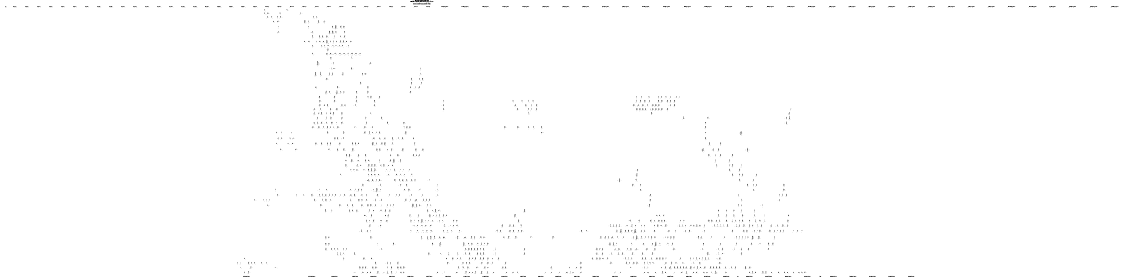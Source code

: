 # Network structure generated by ABC

digraph network {
size = "7.5,10";
center = true;
edge [dir = back];

{
  node [shape = plaintext];
  edge [style = invis];
  LevelTitle1 [label=""];
  LevelTitle2 [label=""];
  Level56 [label = ""];
  Level55 [label = ""];
  Level54 [label = ""];
  Level53 [label = ""];
  Level52 [label = ""];
  Level51 [label = ""];
  Level50 [label = ""];
  Level49 [label = ""];
  Level48 [label = ""];
  Level47 [label = ""];
  Level46 [label = ""];
  Level45 [label = ""];
  Level44 [label = ""];
  Level43 [label = ""];
  Level42 [label = ""];
  Level41 [label = ""];
  Level40 [label = ""];
  Level39 [label = ""];
  Level38 [label = ""];
  Level37 [label = ""];
  Level36 [label = ""];
  Level35 [label = ""];
  Level34 [label = ""];
  Level33 [label = ""];
  Level32 [label = ""];
  Level31 [label = ""];
  Level30 [label = ""];
  Level29 [label = ""];
  Level28 [label = ""];
  Level27 [label = ""];
  Level26 [label = ""];
  Level25 [label = ""];
  Level24 [label = ""];
  Level23 [label = ""];
  Level22 [label = ""];
  Level21 [label = ""];
  Level20 [label = ""];
  Level19 [label = ""];
  Level18 [label = ""];
  Level17 [label = ""];
  Level16 [label = ""];
  Level15 [label = ""];
  Level14 [label = ""];
  Level13 [label = ""];
  Level12 [label = ""];
  Level11 [label = ""];
  Level10 [label = ""];
  Level9 [label = ""];
  Level8 [label = ""];
  Level7 [label = ""];
  Level6 [label = ""];
  Level5 [label = ""];
  Level4 [label = ""];
  Level3 [label = ""];
  Level2 [label = ""];
  Level1 [label = ""];
  Level0 [label = ""];
  LevelTitle1 ->  LevelTitle2 ->  Level56 ->  Level55 ->  Level54 ->  Level53 ->  Level52 ->  Level51 ->  Level50 ->  Level49 ->  Level48 ->  Level47 ->  Level46 ->  Level45 ->  Level44 ->  Level43 ->  Level42 ->  Level41 ->  Level40 ->  Level39 ->  Level38 ->  Level37 ->  Level36 ->  Level35 ->  Level34 ->  Level33 ->  Level32 ->  Level31 ->  Level30 ->  Level29 ->  Level28 ->  Level27 ->  Level26 ->  Level25 ->  Level24 ->  Level23 ->  Level22 ->  Level21 ->  Level20 ->  Level19 ->  Level18 ->  Level17 ->  Level16 ->  Level15 ->  Level14 ->  Level13 ->  Level12 ->  Level11 ->  Level10 ->  Level9 ->  Level8 ->  Level7 ->  Level6 ->  Level5 ->  Level4 ->  Level3 ->  Level2 ->  Level1 ->  Level0;
}

{
  rank = same;
  LevelTitle1;
  title1 [shape=plaintext,
          fontsize=20,
          fontname = "Times-Roman",
          label="Network structure visualized by ABC\nBenchmark \"b05_C.blif\". Time was Thu Oct  8 21:07:29 2020. "
         ];
}

{
  rank = same;
  LevelTitle2;
  title2 [shape=plaintext,
          fontsize=18,
          fontname = "Times-Roman",
          label="The network contains 998 logic nodes and 0 latches.\n"
         ];
}

{
  rank = same;
  Level56;
  Node35 [label = "SIGN", shape = invtriangle, color = coral, fillcolor = coral];
  Node36 [label = "DISPMAX1_6_", shape = invtriangle, color = coral, fillcolor = coral];
  Node37 [label = "DISPMAX1_5_", shape = invtriangle, color = coral, fillcolor = coral];
  Node38 [label = "DISPMAX1_4_", shape = invtriangle, color = coral, fillcolor = coral];
  Node39 [label = "DISPMAX1_3_", shape = invtriangle, color = coral, fillcolor = coral];
  Node40 [label = "DISPMAX1_2_", shape = invtriangle, color = coral, fillcolor = coral];
  Node41 [label = "DISPMAX1_1_", shape = invtriangle, color = coral, fillcolor = coral];
  Node42 [label = "DISPMAX1_0_", shape = invtriangle, color = coral, fillcolor = coral];
  Node43 [label = "DISPMAX2_6_", shape = invtriangle, color = coral, fillcolor = coral];
  Node44 [label = "DISPMAX2_5_", shape = invtriangle, color = coral, fillcolor = coral];
  Node45 [label = "DISPMAX2_4_", shape = invtriangle, color = coral, fillcolor = coral];
  Node46 [label = "DISPMAX2_3_", shape = invtriangle, color = coral, fillcolor = coral];
  Node47 [label = "DISPMAX2_2_", shape = invtriangle, color = coral, fillcolor = coral];
  Node48 [label = "DISPMAX2_1_", shape = invtriangle, color = coral, fillcolor = coral];
  Node49 [label = "DISPMAX2_0_", shape = invtriangle, color = coral, fillcolor = coral];
  Node50 [label = "DISPMAX3_6_", shape = invtriangle, color = coral, fillcolor = coral];
  Node51 [label = "DISPMAX3_5_", shape = invtriangle, color = coral, fillcolor = coral];
  Node52 [label = "DISPMAX3_4_", shape = invtriangle, color = coral, fillcolor = coral];
  Node53 [label = "DISPMAX3_3_", shape = invtriangle, color = coral, fillcolor = coral];
  Node54 [label = "DISPMAX3_2_", shape = invtriangle, color = coral, fillcolor = coral];
  Node55 [label = "DISPMAX3_1_", shape = invtriangle, color = coral, fillcolor = coral];
  Node56 [label = "DISPMAX3_0_", shape = invtriangle, color = coral, fillcolor = coral];
  Node57 [label = "DISPNUM1_6_", shape = invtriangle, color = coral, fillcolor = coral];
  Node58 [label = "DISPNUM1_5_", shape = invtriangle, color = coral, fillcolor = coral];
  Node59 [label = "DISPNUM1_4_", shape = invtriangle, color = coral, fillcolor = coral];
  Node60 [label = "DISPNUM1_3_", shape = invtriangle, color = coral, fillcolor = coral];
  Node61 [label = "DISPNUM1_2_", shape = invtriangle, color = coral, fillcolor = coral];
  Node62 [label = "DISPNUM1_1_", shape = invtriangle, color = coral, fillcolor = coral];
  Node63 [label = "DISPNUM1_0_", shape = invtriangle, color = coral, fillcolor = coral];
  Node64 [label = "DISPNUM2_6_", shape = invtriangle, color = coral, fillcolor = coral];
  Node65 [label = "DISPNUM2_5_", shape = invtriangle, color = coral, fillcolor = coral];
  Node66 [label = "DISPNUM2_4_", shape = invtriangle, color = coral, fillcolor = coral];
  Node67 [label = "DISPNUM2_3_", shape = invtriangle, color = coral, fillcolor = coral];
  Node68 [label = "DISPNUM2_2_", shape = invtriangle, color = coral, fillcolor = coral];
  Node69 [label = "DISPNUM2_1_", shape = invtriangle, color = coral, fillcolor = coral];
  Node70 [label = "DISPNUM2_0_", shape = invtriangle, color = coral, fillcolor = coral];
  Node71 [label = "NUM_REG_4__SCAN_OUT", shape = invtriangle, color = coral, fillcolor = coral];
  Node72 [label = "NUM_REG_3__SCAN_OUT", shape = invtriangle, color = coral, fillcolor = coral];
  Node73 [label = "NUM_REG_2__SCAN_OUT", shape = invtriangle, color = coral, fillcolor = coral];
  Node74 [label = "NUM_REG_1__SCAN_OUT", shape = invtriangle, color = coral, fillcolor = coral];
  Node75 [label = "NUM_REG_0__SCAN_OUT", shape = invtriangle, color = coral, fillcolor = coral];
  Node76 [label = "MAR_REG_4__SCAN_OUT", shape = invtriangle, color = coral, fillcolor = coral];
  Node77 [label = "MAR_REG_3__SCAN_OUT", shape = invtriangle, color = coral, fillcolor = coral];
  Node78 [label = "MAR_REG_2__SCAN_OUT", shape = invtriangle, color = coral, fillcolor = coral];
  Node79 [label = "MAR_REG_1__SCAN_OUT", shape = invtriangle, color = coral, fillcolor = coral];
  Node80 [label = "MAR_REG_0__SCAN_OUT", shape = invtriangle, color = coral, fillcolor = coral];
  Node81 [label = "TEMP_REG_8__SCAN_OUT", shape = invtriangle, color = coral, fillcolor = coral];
  Node82 [label = "TEMP_REG_7__SCAN_OUT", shape = invtriangle, color = coral, fillcolor = coral];
  Node83 [label = "TEMP_REG_6__SCAN_OUT", shape = invtriangle, color = coral, fillcolor = coral];
  Node84 [label = "TEMP_REG_5__SCAN_OUT", shape = invtriangle, color = coral, fillcolor = coral];
  Node85 [label = "TEMP_REG_4__SCAN_OUT", shape = invtriangle, color = coral, fillcolor = coral];
  Node86 [label = "TEMP_REG_3__SCAN_OUT", shape = invtriangle, color = coral, fillcolor = coral];
  Node87 [label = "TEMP_REG_2__SCAN_OUT", shape = invtriangle, color = coral, fillcolor = coral];
  Node88 [label = "TEMP_REG_1__SCAN_OUT", shape = invtriangle, color = coral, fillcolor = coral];
  Node89 [label = "TEMP_REG_0__SCAN_OUT", shape = invtriangle, color = coral, fillcolor = coral];
  Node90 [label = "MAX_REG_8__SCAN_OUT", shape = invtriangle, color = coral, fillcolor = coral];
  Node91 [label = "MAX_REG_7__SCAN_OUT", shape = invtriangle, color = coral, fillcolor = coral];
  Node92 [label = "MAX_REG_6__SCAN_OUT", shape = invtriangle, color = coral, fillcolor = coral];
  Node93 [label = "MAX_REG_5__SCAN_OUT", shape = invtriangle, color = coral, fillcolor = coral];
  Node94 [label = "MAX_REG_4__SCAN_OUT", shape = invtriangle, color = coral, fillcolor = coral];
  Node95 [label = "MAX_REG_3__SCAN_OUT", shape = invtriangle, color = coral, fillcolor = coral];
  Node96 [label = "MAX_REG_2__SCAN_OUT", shape = invtriangle, color = coral, fillcolor = coral];
  Node97 [label = "MAX_REG_1__SCAN_OUT", shape = invtriangle, color = coral, fillcolor = coral];
  Node98 [label = "MAX_REG_0__SCAN_OUT", shape = invtriangle, color = coral, fillcolor = coral];
  Node99 [label = "EN_DISP_REG_SCAN_OUT", shape = invtriangle, color = coral, fillcolor = coral];
  Node100 [label = "RES_DISP_REG_SCAN_OUT", shape = invtriangle, color = coral, fillcolor = coral];
  Node101 [label = "FLAG_REG_SCAN_OUT", shape = invtriangle, color = coral, fillcolor = coral];
  Node102 [label = "STATO_REG_0__SCAN_OUT", shape = invtriangle, color = coral, fillcolor = coral];
  Node103 [label = "STATO_REG_1__SCAN_OUT", shape = invtriangle, color = coral, fillcolor = coral];
  Node104 [label = "STATO_REG_2__SCAN_OUT", shape = invtriangle, color = coral, fillcolor = coral];
}

{
  rank = same;
  Level55;
  Node121 [label = "121\n1 1", shape = ellipse];
  Node126 [label = "126\n1 1", shape = ellipse];
}

{
  rank = same;
  Level54;
  Node120 [label = "120\n1 1", shape = ellipse];
  Node125 [label = "125\n1 1", shape = ellipse];
  Node236 [label = "236\n11 1", shape = ellipse];
  Node241 [label = "241\n111 1", shape = ellipse];
}

{
  rank = same;
  Level53;
  Node122 [label = "122\n1 1", shape = ellipse];
  Node124 [label = "124\n1 1", shape = ellipse];
  Node235 [label = "235\n11 1", shape = ellipse];
  Node240 [label = "240\n11 1", shape = ellipse];
  Node506 [label = "506\n0- 1\n-0 1", shape = ellipse];
  Node518 [label = "518\n0- 1\n-0 1", shape = ellipse];
}

{
  rank = same;
  Level52;
  Node237 [label = "237\n11 1", shape = ellipse];
  Node239 [label = "239\n11 1", shape = ellipse];
  Node502 [label = "502\n0-- 1\n-0- 1\n--0 1", shape = ellipse];
  Node505 [label = "505\n0-- 1\n-0- 1\n--0 1", shape = ellipse];
  Node512 [label = "512\n0- 1\n-0 1", shape = ellipse];
  Node517 [label = "517\n0- 1\n-0 1", shape = ellipse];
}

{
  rank = same;
  Level51;
  Node123 [label = "123\n1 1", shape = ellipse];
  Node206 [label = "206\n11 1", shape = ellipse];
  Node504 [label = "504\n0- 1\n-0 1", shape = ellipse];
  Node507 [label = "507\n0--- 1\n-0-- 1\n--0- 1\n---0 1", shape = ellipse];
  Node510 [label = "510\n0- 1\n-0 1", shape = ellipse];
  Node516 [label = "516\n0- 1\n-0 1", shape = ellipse];
}

{
  rank = same;
  Level50;
  Node205 [label = "205\n111 1", shape = ellipse];
  Node208 [label = "208\n11 1", shape = ellipse];
  Node238 [label = "238\n11 1", shape = ellipse];
  Node503 [label = "503\n0 1", shape = ellipse];
  Node509 [label = "509\n0-- 1\n-0- 1\n--0 1", shape = ellipse];
  Node515 [label = "515\n0-- 1\n-0- 1\n--0 1", shape = ellipse];
}

{
  rank = same;
  Level49;
  Node304 [label = "304\n0- 1\n-0 1", shape = ellipse];
  Node497 [label = "497\n0 1", shape = ellipse];
  Node498 [label = "498\n0- 1\n-0 1", shape = ellipse];
  Node499 [label = "499\n0- 1\n-0 1", shape = ellipse];
  Node501 [label = "501\n0- 1\n-0 1", shape = ellipse];
  Node508 [label = "508\n0- 1\n-0 1", shape = ellipse];
  Node514 [label = "514\n0- 1\n-0 1", shape = ellipse];
}

{
  rank = same;
  Level48;
  Node207 [label = "207\n000 1", shape = ellipse];
  Node303 [label = "303\n0 1", shape = ellipse];
  Node305 [label = "305\n1- 1\n-1 1", shape = ellipse];
  Node306 [label = "306\n0 1", shape = ellipse];
  Node361 [label = "361\n0 1", shape = ellipse];
  Node363 [label = "363\n0 1", shape = ellipse];
  Node365 [label = "365\n0 1", shape = ellipse];
  Node367 [label = "367\n0 1", shape = ellipse];
  Node369 [label = "369\n0 1", shape = ellipse];
  Node376 [label = "376\n0 1", shape = ellipse];
  Node500 [label = "500\n1- 1\n-1 1", shape = ellipse];
  Node511 [label = "511\n1--- 1\n-1-- 1\n--1- 1\n---1 1", shape = ellipse];
  Node513 [label = "513\n1- 1\n-1 1", shape = ellipse];
}

{
  rank = same;
  Level47;
  Node661 [label = "661\n00 1", shape = ellipse];
  Node703 [label = "703\n00 1", shape = ellipse];
  Node706 [label = "706\n00 1", shape = ellipse];
  Node863 [label = "863\n00 1", shape = ellipse];
  Node870 [label = "870\n00 1", shape = ellipse];
  Node998 [label = "998\n00 1", shape = ellipse];
  Node1067 [label = "1067\n00 1", shape = ellipse];
  Node1071 [label = "1071\n00 1", shape = ellipse];
  Node1099 [label = "1099\n00 1", shape = ellipse];
}

{
  rank = same;
  Level46;
  Node348 [label = "348\n0- 1\n-0 1", shape = ellipse];
}

{
  rank = same;
  Level45;
  Node613 [label = "613\n0- 1\n-0 1", shape = ellipse];
  Node663 [label = "663\n00000 1", shape = ellipse];
  Node704 [label = "704\n00000 1", shape = ellipse];
  Node705 [label = "705\n00000 1", shape = ellipse];
  Node864 [label = "864\n00 1", shape = ellipse];
  Node872 [label = "872\n0000 1", shape = ellipse];
  Node999 [label = "999\n000 1", shape = ellipse];
  Node1069 [label = "1069\n0000 1", shape = ellipse];
  Node1073 [label = "1073\n0000 1", shape = ellipse];
  Node1101 [label = "1101\n0000 1", shape = ellipse];
}

{
  rank = same;
  Level44;
  Node349 [label = "349\n0- 1\n-0 1", shape = ellipse];
  Node787 [label = "787\n0- 1\n-0 1", shape = ellipse];
}

{
  rank = same;
  Level43;
  Node615 [label = "615\n0- 1\n-0 1", shape = ellipse];
  Node831 [label = "831\n0- 1\n-0 1", shape = ellipse];
  Node865 [label = "865\n1---- 1\n-1--- 1\n--1-- 1\n---1- 1\n----1 1", shape = ellipse];
}

{
  rank = same;
  Level42;
  Node350 [label = "350\n0- 1\n-0 1", shape = ellipse];
  Node788 [label = "788\n0- 1\n-0 1", shape = ellipse];
  Node828 [label = "828\n0 1", shape = ellipse];
  Node830 [label = "830\n0- 1\n-0 1", shape = ellipse];
}

{
  rank = same;
  Level41;
  Node617 [label = "617\n0- 1\n-0 1", shape = ellipse];
  Node637 [label = "637\n1-- 1\n-1- 1\n--1 1", shape = ellipse];
  Node800 [label = "800\n0- 1\n-0 1", shape = ellipse];
  Node833 [label = "833\n0- 1\n-0 1", shape = ellipse];
  Node873 [label = "873\n1-- 1\n-1- 1\n--1 1", shape = ellipse];
  Node1000 [label = "1000\n1---- 1\n-1--- 1\n--1-- 1\n---1- 1\n----1 1", shape = ellipse];
  Node1070 [label = "1070\n1-- 1\n-1- 1\n--1 1", shape = ellipse];
  Node1074 [label = "1074\n1--- 1\n-1-- 1\n--1- 1\n---1 1", shape = ellipse];
}

{
  rank = same;
  Level40;
  Node351 [label = "351\n0- 1\n-0 1", shape = ellipse];
  Node789 [label = "789\n0- 1\n-0 1", shape = ellipse];
  Node827 [label = "827\n0 1", shape = ellipse];
  Node832 [label = "832\n0- 1\n-0 1", shape = ellipse];
}

{
  rank = same;
  Level39;
  Node619 [label = "619\n0- 1\n-0 1", shape = ellipse];
  Node785 [label = "785\n0- 1\n-0 1", shape = ellipse];
  Node837 [label = "837\n0- 1\n-0 1", shape = ellipse];
}

{
  rank = same;
  Level38;
  Node352 [label = "352\n0- 1\n-0 1", shape = ellipse];
  Node662 [label = "662\n11 1", shape = ellipse];
  Node790 [label = "790\n0- 1\n-0 1", shape = ellipse];
  Node823 [label = "823\n0 1", shape = ellipse];
  Node825 [label = "825\n0- 1\n-0 1", shape = ellipse];
  Node838 [label = "838\n0- 1\n-0 1", shape = ellipse];
}

{
  rank = same;
  Level37;
  Node620 [label = "620\n0- 1\n-0 1", shape = ellipse];
  Node664 [label = "664\n1-- 1\n-1- 1\n--1 1", shape = ellipse];
  Node707 [label = "707\n1--- 1\n-1-- 1\n--1- 1\n---1 1", shape = ellipse];
  Node802 [label = "802\n0- 1\n-0 1", shape = ellipse];
  Node842 [label = "842\n0- 1\n-0 1", shape = ellipse];
  Node871 [label = "871\n11 1", shape = ellipse];
  Node1068 [label = "1068\n11 1", shape = ellipse];
  Node1100 [label = "1100\n111 1", shape = ellipse];
}

{
  rank = same;
  Level36;
  Node160 [label = "160\n1 1", shape = ellipse];
  Node161 [label = "161\n1 1", shape = ellipse];
  Node162 [label = "162\n1 1", shape = ellipse];
  Node163 [label = "163\n1 1", shape = ellipse];
  Node164 [label = "164\n1 1", shape = ellipse];
  Node165 [label = "165\n1 1", shape = ellipse];
  Node166 [label = "166\n1 1", shape = ellipse];
  Node167 [label = "167\n1 1", shape = ellipse];
  Node168 [label = "168\n1 1", shape = ellipse];
  Node353 [label = "353\n0- 1\n-0 1", shape = ellipse];
  Node354 [label = "354\n0- 1\n-0 1", shape = ellipse];
  Node791 [label = "791\n0- 1\n-0 1", shape = ellipse];
  Node819 [label = "819\n0 1", shape = ellipse];
  Node821 [label = "821\n0- 1\n-0 1", shape = ellipse];
  Node843 [label = "843\n0- 1\n-0 1", shape = ellipse];
}

{
  rank = same;
  Level35;
  Node141 [label = "141\n1 1", shape = ellipse];
  Node142 [label = "142\n1 1", shape = ellipse];
  Node143 [label = "143\n1 1", shape = ellipse];
  Node144 [label = "144\n1 1", shape = ellipse];
  Node145 [label = "145\n1 1", shape = ellipse];
  Node324 [label = "324\n0- 1\n-0 1", shape = ellipse];
  Node325 [label = "325\n0- 1\n-0 1", shape = ellipse];
  Node326 [label = "326\n0- 1\n-0 1", shape = ellipse];
  Node327 [label = "327\n0- 1\n-0 1", shape = ellipse];
  Node328 [label = "328\n0- 1\n-0 1", shape = ellipse];
  Node329 [label = "329\n0- 1\n-0 1", shape = ellipse];
  Node330 [label = "330\n0- 1\n-0 1", shape = ellipse];
  Node331 [label = "331\n0- 1\n-0 1", shape = ellipse];
  Node332 [label = "332\n0- 1\n-0 1", shape = ellipse];
  Node622 [label = "622\n0- 1\n-0 1", shape = ellipse];
  Node624 [label = "624\n0- 1\n-0 1", shape = ellipse];
  Node803 [label = "803\n0- 1\n-0 1", shape = ellipse];
  Node847 [label = "847\n0- 1\n-0 1", shape = ellipse];
}

{
  rank = same;
  Level34;
  Node264 [label = "264\n0- 1\n-0 1", shape = ellipse];
  Node265 [label = "265\n0- 1\n-0 1", shape = ellipse];
  Node266 [label = "266\n0- 1\n-0 1", shape = ellipse];
  Node267 [label = "267\n0- 1\n-0 1", shape = ellipse];
  Node268 [label = "268\n0- 1\n-0 1", shape = ellipse];
  Node564 [label = "564\n0- 1\n-0 1", shape = ellipse];
  Node566 [label = "566\n0- 1\n-0 1", shape = ellipse];
  Node568 [label = "568\n0- 1\n-0 1", shape = ellipse];
  Node570 [label = "570\n0- 1\n-0 1", shape = ellipse];
  Node572 [label = "572\n0- 1\n-0 1", shape = ellipse];
  Node574 [label = "574\n0- 1\n-0 1", shape = ellipse];
  Node576 [label = "576\n0- 1\n-0 1", shape = ellipse];
  Node578 [label = "578\n0- 1\n-0 1", shape = ellipse];
  Node580 [label = "580\n0- 1\n-0 1", shape = ellipse];
  Node792 [label = "792\n0- 1\n-0 1", shape = ellipse];
  Node793 [label = "793\n0- 1\n-0 1", shape = ellipse];
  Node815 [label = "815\n0 1", shape = ellipse];
  Node817 [label = "817\n0- 1\n-0 1", shape = ellipse];
  Node848 [label = "848\n0- 1\n-0 1", shape = ellipse];
  Node874 [label = "874\n1- 1\n-1 1", shape = ellipse];
  Node1072 [label = "1072\n11 1", shape = ellipse];
}

{
  rank = same;
  Level33;
  Node171 [label = "171\n1 1", shape = ellipse];
  Node355 [label = "355\n0- 1\n-0 1", shape = ellipse];
  Node393 [label = "393\n0- 1\n-0 1", shape = ellipse];
  Node395 [label = "395\n0- 1\n-0 1", shape = ellipse];
  Node397 [label = "397\n0- 1\n-0 1", shape = ellipse];
  Node399 [label = "399\n0- 1\n-0 1", shape = ellipse];
  Node401 [label = "401\n0- 1\n-0 1", shape = ellipse];
  Node452 [label = "452\n0 1", shape = ellipse];
  Node565 [label = "565\n0- 1\n-0 1", shape = ellipse];
  Node567 [label = "567\n0- 1\n-0 1", shape = ellipse];
  Node569 [label = "569\n0- 1\n-0 1", shape = ellipse];
  Node571 [label = "571\n0- 1\n-0 1", shape = ellipse];
  Node573 [label = "573\n0- 1\n-0 1", shape = ellipse];
  Node575 [label = "575\n0- 1\n-0 1", shape = ellipse];
  Node577 [label = "577\n0- 1\n-0 1", shape = ellipse];
  Node579 [label = "579\n0- 1\n-0 1", shape = ellipse];
  Node581 [label = "581\n0- 1\n-0 1", shape = ellipse];
  Node804 [label = "804\n0- 1\n-0 1", shape = ellipse];
  Node852 [label = "852\n0- 1\n-0 1", shape = ellipse];
  Node857 [label = "857\n0- 1\n-0 1", shape = ellipse];
}

{
  rank = same;
  Level32;
  Node256 [label = "256\n0- 1\n-0 1", shape = ellipse];
  Node358 [label = "358\n0- 1\n-0 1", shape = ellipse];
  Node391 [label = "391\n0- 1\n-0 1", shape = ellipse];
  Node626 [label = "626\n0- 1\n-0 1", shape = ellipse];
  Node811 [label = "811\n0 1", shape = ellipse];
  Node813 [label = "813\n0- 1\n-0 1", shape = ellipse];
  Node846 [label = "846\n0 1", shape = ellipse];
  Node851 [label = "851\n0 1", shape = ellipse];
  Node853 [label = "853\n0- 1\n-0 1", shape = ellipse];
  Node856 [label = "856\n0 1", shape = ellipse];
  Node858 [label = "858\n0- 1\n-0 1", shape = ellipse];
}

{
  rank = same;
  Level31;
  Node389 [label = "389\n0 1", shape = ellipse];
  Node451 [label = "451\n0-- 1\n-0- 1\n--0 1", shape = ellipse];
  Node459 [label = "459\n0-- 1\n-0- 1\n--0 1", shape = ellipse];
  Node460 [label = "460\n0- 1\n-0 1", shape = ellipse];
  Node773 [label = "773\n0- 1\n-0 1", shape = ellipse];
  Node796 [label = "796\n0- 1\n-0 1", shape = ellipse];
  Node797 [label = "797\n0- 1\n-0 1", shape = ellipse];
  Node798 [label = "798\n0- 1\n-0 1", shape = ellipse];
  Node805 [label = "805\n0- 1\n-0 1", shape = ellipse];
  Node841 [label = "841\n0 1", shape = ellipse];
}

{
  rank = same;
  Level30;
  Node273 [label = "273\n0-- 1\n-0- 1\n--0 1", shape = ellipse];
  Node386 [label = "386\n0 1", shape = ellipse];
  Node795 [label = "795\n0- 1\n-0 1", shape = ellipse];
  Node807 [label = "807\n0 1", shape = ellipse];
  Node809 [label = "809\n0- 1\n-0 1", shape = ellipse];
  Node810 [label = "810\n0- 1\n-0 1", shape = ellipse];
  Node814 [label = "814\n0- 1\n-0 1", shape = ellipse];
  Node818 [label = "818\n0- 1\n-0 1", shape = ellipse];
  Node829 [label = "829\n0- 1\n-0 1", shape = ellipse];
  Node845 [label = "845\n0- 1\n-0 1", shape = ellipse];
  Node850 [label = "850\n0- 1\n-0 1", shape = ellipse];
  Node855 [label = "855\n0- 1\n-0 1", shape = ellipse];
}

{
  rank = same;
  Level29;
  Node290 [label = "290\n0- 1\n-0 1", shape = ellipse];
  Node392 [label = "392\n0- 1\n-0 1", shape = ellipse];
  Node394 [label = "394\n0- 1\n-0 1", shape = ellipse];
  Node396 [label = "396\n0- 1\n-0 1", shape = ellipse];
  Node398 [label = "398\n0- 1\n-0 1", shape = ellipse];
  Node400 [label = "400\n0- 1\n-0 1", shape = ellipse];
  Node774 [label = "774\n0 1", shape = ellipse];
  Node775 [label = "775\n0 1", shape = ellipse];
  Node777 [label = "777\n0 1", shape = ellipse];
  Node779 [label = "779\n0 1", shape = ellipse];
  Node806 [label = "806\n0- 1\n-0 1", shape = ellipse];
  Node808 [label = "808\n0- 1\n-0 1", shape = ellipse];
  Node812 [label = "812\n0- 1\n-0 1", shape = ellipse];
  Node816 [label = "816\n0- 1\n-0 1", shape = ellipse];
  Node822 [label = "822\n0- 1\n-0 1", shape = ellipse];
  Node840 [label = "840\n0- 1\n-0 1", shape = ellipse];
  Node844 [label = "844\n0- 1\n-0 1", shape = ellipse];
  Node849 [label = "849\n0- 1\n-0 1", shape = ellipse];
  Node854 [label = "854\n0- 1\n-0 1", shape = ellipse];
}

{
  rank = same;
  Level28;
  Node114 [label = "114\n1 1", shape = ellipse];
  Node115 [label = "115\n1 1", shape = ellipse];
  Node117 [label = "117\n1 1", shape = ellipse];
  Node119 [label = "119\n1 1", shape = ellipse];
  Node180 [label = "180\n1111 1", shape = ellipse];
  Node227 [label = "227\n0-- 1\n-0- 1\n--0 1", shape = ellipse];
  Node228 [label = "228\n0-- 1\n-0- 1\n--0 1", shape = ellipse];
  Node229 [label = "229\n0- 1\n-0 1", shape = ellipse];
  Node230 [label = "230\n0-- 1\n-0- 1\n--0 1", shape = ellipse];
  Node271 [label = "271\n0 1", shape = ellipse];
  Node450 [label = "450\n1---- 1\n-1--- 1\n--1-- 1\n---1- 1\n----1 1", shape = ellipse];
  Node781 [label = "781\n0 1", shape = ellipse];
  Node820 [label = "820\n0- 1\n-0 1", shape = ellipse];
  Node839 [label = "839\n0- 1\n-0 1", shape = ellipse];
}

{
  rank = same;
  Level27;
  Node116 [label = "116\n1 1", shape = ellipse];
  Node210 [label = "210\n111 1", shape = ellipse];
  Node211 [label = "211\n111 1", shape = ellipse];
  Node226 [label = "226\n0-- 1\n-0- 1\n--0 1", shape = ellipse];
  Node250 [label = "250\n11 1", shape = ellipse];
  Node251 [label = "251\n11 1", shape = ellipse];
  Node253 [label = "253\n11 1", shape = ellipse];
  Node255 [label = "255\n111 1", shape = ellipse];
  Node356 [label = "356\n0- 1\n-0 1", shape = ellipse];
  Node612 [label = "612\n0- 1\n-0 1", shape = ellipse];
  Node614 [label = "614\n0- 1\n-0 1", shape = ellipse];
  Node616 [label = "616\n0- 1\n-0 1", shape = ellipse];
  Node618 [label = "618\n0- 1\n-0 1", shape = ellipse];
  Node836 [label = "836\n0 1", shape = ellipse];
  Node883 [label = "883\n0- 1\n-0 1", shape = ellipse];
}

{
  rank = same;
  Level26;
  Node113 [label = "113\n1 1", shape = ellipse];
  Node118 [label = "118\n1 1", shape = ellipse];
  Node252 [label = "252\n11 1", shape = ellipse];
  Node373 [label = "373\n0--- 1\n-0-- 1\n--0- 1\n---0 1", shape = ellipse];
  Node375 [label = "375\n0-- 1\n-0- 1\n--0 1", shape = ellipse];
  Node525 [label = "525\n0- 1\n-0 1", shape = ellipse];
  Node528 [label = "528\n0- 1\n-0 1", shape = ellipse];
  Node538 [label = "538\n0- 1\n-0 1", shape = ellipse];
  Node539 [label = "539\n0- 1\n-0 1", shape = ellipse];
  Node540 [label = "540\n0- 1\n-0 1", shape = ellipse];
  Node545 [label = "545\n0 1", shape = ellipse];
  Node621 [label = "621\n0- 1\n-0 1", shape = ellipse];
  Node623 [label = "623\n0- 1\n-0 1", shape = ellipse];
  Node625 [label = "625\n0- 1\n-0 1", shape = ellipse];
  Node627 [label = "627\n0- 1\n-0 1", shape = ellipse];
  Node629 [label = "629\n0- 1\n-0 1", shape = ellipse];
  Node794 [label = "794\n0- 1\n-0 1", shape = ellipse];
  Node902 [label = "902\n0- 1\n-0 1", shape = ellipse];
  Node952 [label = "952\n0-- 1\n-0- 1\n--0 1", shape = ellipse];
}

{
  rank = same;
  Level25;
  Node181 [label = "181\n11 1", shape = ellipse];
  Node249 [label = "249\n11 1", shape = ellipse];
  Node254 [label = "254\n11 1", shape = ellipse];
  Node357 [label = "357\n1---- 1\n-1--- 1\n--1-- 1\n---1- 1\n----1 1", shape = ellipse];
  Node359 [label = "359\n0- 1\n-0 1", shape = ellipse];
  Node372 [label = "372\n0-- 1\n-0- 1\n--0 1", shape = ellipse];
  Node374 [label = "374\n0- 1\n-0 1", shape = ellipse];
  Node524 [label = "524\n0-- 1\n-0- 1\n--0 1", shape = ellipse];
  Node526 [label = "526\n0- 1\n-0 1", shape = ellipse];
  Node537 [label = "537\n0- 1\n-0 1", shape = ellipse];
  Node544 [label = "544\n0 1", shape = ellipse];
  Node628 [label = "628\n0- 1\n-0 1", shape = ellipse];
  Node826 [label = "826\n0- 1\n-0 1", shape = ellipse];
  Node835 [label = "835\n0- 1\n-0 1", shape = ellipse];
  Node950 [label = "950\n0- 1\n-0 1", shape = ellipse];
  Node956 [label = "956\n0--- 1\n-0-- 1\n--0- 1\n---0 1", shape = ellipse];
  Node966 [label = "966\n0- 1\n-0 1", shape = ellipse];
}

{
  rank = same;
  Level24;
  Node360 [label = "360\n0-- 1\n-0- 1\n--0 1", shape = ellipse];
  Node466 [label = "466\n0 1", shape = ellipse];
  Node521 [label = "521\n0-- 1\n-0- 1\n--0 1", shape = ellipse];
  Node523 [label = "523\n0- 1\n-0 1", shape = ellipse];
  Node532 [label = "532\n0- 1\n-0 1", shape = ellipse];
  Node536 [label = "536\n0- 1\n-0 1", shape = ellipse];
  Node783 [label = "783\n0 1", shape = ellipse];
  Node824 [label = "824\n0- 1\n-0 1", shape = ellipse];
  Node834 [label = "834\n0- 1\n-0 1", shape = ellipse];
  Node903 [label = "903\n0- 1\n-0 1", shape = ellipse];
  Node948 [label = "948\n0 1", shape = ellipse];
  Node954 [label = "954\n0- 1\n-0 1", shape = ellipse];
  Node967 [label = "967\n0- 1\n-0 1", shape = ellipse];
}

{
  rank = same;
  Level23;
  Node200 [label = "200\n111 1", shape = ellipse];
  Node209 [label = "209\n11 1", shape = ellipse];
  Node225 [label = "225\n0- 1\n-0 1", shape = ellipse];
  Node522 [label = "522\n0 1", shape = ellipse];
  Node527 [label = "527\n0-- 1\n-0- 1\n--0 1", shape = ellipse];
  Node531 [label = "531\n0- 1\n-0 1", shape = ellipse];
  Node535 [label = "535\n0-- 1\n-0- 1\n--0 1", shape = ellipse];
  Node541 [label = "541\n0--- 1\n-0-- 1\n--0- 1\n---0 1", shape = ellipse];
  Node542 [label = "542\n0- 1\n-0 1", shape = ellipse];
  Node900 [label = "900\n0- 1\n-0 1", shape = ellipse];
  Node971 [label = "971\n0- 1\n-0 1", shape = ellipse];
}

{
  rank = same;
  Level22;
  Node199 [label = "199\n00 1", shape = ellipse];
  Node308 [label = "308\n0- 1\n-0 1", shape = ellipse];
  Node366 [label = "366\n0 1", shape = ellipse];
  Node467 [label = "467\n0 1", shape = ellipse];
  Node468 [label = "468\n0 1", shape = ellipse];
  Node519 [label = "519\n0- 1\n-0 1", shape = ellipse];
  Node520 [label = "520\n0- 1\n-0 1", shape = ellipse];
  Node530 [label = "530\n0- 1\n-0 1", shape = ellipse];
  Node534 [label = "534\n0- 1\n-0 1", shape = ellipse];
  Node543 [label = "543\n0- 1\n-0 1", shape = ellipse];
  Node904 [label = "904\n0- 1\n-0 1", shape = ellipse];
  Node944 [label = "944\n0 1", shape = ellipse];
  Node946 [label = "946\n0- 1\n-0 1", shape = ellipse];
  Node972 [label = "972\n0- 1\n-0 1", shape = ellipse];
}

{
  rank = same;
  Level21;
  Node297 [label = "297\n1- 1\n-1 1", shape = ellipse];
  Node298 [label = "298\n1-- 1\n-1- 1\n--1 1", shape = ellipse];
  Node307 [label = "307\n0 1", shape = ellipse];
  Node309 [label = "309\n0 1", shape = ellipse];
  Node310 [label = "310\n0 1", shape = ellipse];
  Node311 [label = "311\n0 1", shape = ellipse];
  Node312 [label = "312\n0 1", shape = ellipse];
  Node313 [label = "313\n0 1", shape = ellipse];
  Node314 [label = "314\n0 1", shape = ellipse];
  Node362 [label = "362\n0 1", shape = ellipse];
  Node529 [label = "529\n1-- 1\n-1- 1\n--1 1", shape = ellipse];
  Node533 [label = "533\n1- 1\n-1 1", shape = ellipse];
  Node741 [label = "741\n00 1", shape = ellipse];
  Node918 [label = "918\n0- 1\n-0 1", shape = ellipse];
  Node976 [label = "976\n0- 1\n-0 1", shape = ellipse];
  Node1001 [label = "1001\n0- 1\n-0 1", shape = ellipse];
}

{
  rank = same;
  Level20;
  Node632 [label = "632\n00 1", shape = ellipse];
  Node636 [label = "636\n00 1", shape = ellipse];
  Node696 [label = "696\n00 1", shape = ellipse];
  Node700 [label = "700\n00 1", shape = ellipse];
  Node744 [label = "744\n00 1", shape = ellipse];
  Node799 [label = "799\n0 1", shape = ellipse];
  Node859 [label = "859\n00 1", shape = ellipse];
  Node866 [label = "866\n00 1", shape = ellipse];
  Node879 [label = "879\n00 1", shape = ellipse];
  Node905 [label = "905\n0- 1\n-0 1", shape = ellipse];
  Node940 [label = "940\n0 1", shape = ellipse];
  Node942 [label = "942\n0- 1\n-0 1", shape = ellipse];
  Node977 [label = "977\n0- 1\n-0 1", shape = ellipse];
  Node1044 [label = "1044\n0-- 1\n-0- 1\n--0 1", shape = ellipse];
  Node1062 [label = "1062\n00 1", shape = ellipse];
}

{
  rank = same;
  Level19;
  Node221 [label = "221\n0- 1\n-0 1", shape = ellipse];
  Node630 [label = "630\n0000 1", shape = ellipse];
  Node634 [label = "634\n00 1", shape = ellipse];
  Node698 [label = "698\n00000 1", shape = ellipse];
  Node702 [label = "702\n000 1", shape = ellipse];
  Node743 [label = "743\n11 1", shape = ellipse];
  Node801 [label = "801\n0 1", shape = ellipse];
  Node861 [label = "861\n000 1", shape = ellipse];
  Node868 [label = "868\n0000 1", shape = ellipse];
  Node881 [label = "881\n000 1", shape = ellipse];
  Node919 [label = "919\n0- 1\n-0 1", shape = ellipse];
  Node981 [label = "981\n0- 1\n-0 1", shape = ellipse];
  Node1042 [label = "1042\n0- 1\n-0 1", shape = ellipse];
  Node1048 [label = "1048\n0--- 1\n-0-- 1\n--0- 1\n---0 1", shape = ellipse];
  Node1065 [label = "1065\n00 1", shape = ellipse];
}

{
  rank = same;
  Level18;
  Node140 [label = "140\n1 1", shape = ellipse];
  Node222 [label = "222\n0- 1\n-0 1", shape = ellipse];
  Node462 [label = "462\n0- 1\n-0 1", shape = ellipse];
  Node746 [label = "746\n1- 1\n-1 1", shape = ellipse];
  Node906 [label = "906\n0- 1\n-0 1", shape = ellipse];
  Node936 [label = "936\n0 1", shape = ellipse];
  Node938 [label = "938\n0- 1\n-0 1", shape = ellipse];
  Node982 [label = "982\n0- 1\n-0 1", shape = ellipse];
  Node1040 [label = "1040\n0 1", shape = ellipse];
  Node1046 [label = "1046\n0- 1\n-0 1", shape = ellipse];
  Node1064 [label = "1064\n11 1", shape = ellipse];
}

{
  rank = same;
  Level17;
  Node134 [label = "134\n1 1", shape = ellipse];
  Node135 [label = "135\n1 1", shape = ellipse];
  Node139 [label = "139\n1 1", shape = ellipse];
  Node248 [label = "248\n111 1", shape = ellipse];
  Node463 [label = "463\n0- 1\n-0 1", shape = ellipse];
  Node635 [label = "635\n11 1", shape = ellipse];
  Node674 [label = "674\n0- 1\n-0 1", shape = ellipse];
  Node697 [label = "697\n11 1", shape = ellipse];
  Node742 [label = "742\n111 1", shape = ellipse];
  Node784 [label = "784\n0 1", shape = ellipse];
  Node860 [label = "860\n111 1", shape = ellipse];
  Node867 [label = "867\n11 1", shape = ellipse];
  Node880 [label = "880\n11 1", shape = ellipse];
  Node920 [label = "920\n0- 1\n-0 1", shape = ellipse];
  Node986 [label = "986\n0- 1\n-0 1", shape = ellipse];
  Node1016 [label = "1016\n0- 1\n-0 1", shape = ellipse];
  Node1066 [label = "1066\n1--- 1\n-1-- 1\n--1- 1\n---1 1", shape = ellipse];
}

{
  rank = same;
  Level16;
  Node136 [label = "136\n1 1", shape = ellipse];
  Node138 [label = "138\n1 1", shape = ellipse];
  Node223 [label = "223\n0- 1\n-0 1", shape = ellipse];
  Node242 [label = "242\n11 1", shape = ellipse];
  Node243 [label = "243\n11 1", shape = ellipse];
  Node247 [label = "247\n11 1", shape = ellipse];
  Node496 [label = "496\n0- 1\n-0 1", shape = ellipse];
  Node631 [label = "631\n1111 1", shape = ellipse];
  Node633 [label = "633\n1- 1\n-1 1", shape = ellipse];
  Node678 [label = "678\n11 1", shape = ellipse];
  Node689 [label = "689\n0- 1\n-0 1", shape = ellipse];
  Node699 [label = "699\n1- 1\n-1 1", shape = ellipse];
  Node701 [label = "701\n1111 1", shape = ellipse];
  Node745 [label = "745\n1- 1\n-1 1", shape = ellipse];
  Node776 [label = "776\n0 1", shape = ellipse];
  Node778 [label = "778\n0 1", shape = ellipse];
  Node780 [label = "780\n0 1", shape = ellipse];
  Node782 [label = "782\n0 1", shape = ellipse];
  Node786 [label = "786\n0 1", shape = ellipse];
  Node862 [label = "862\n1-- 1\n-1- 1\n--1 1", shape = ellipse];
  Node869 [label = "869\n1- 1\n-1 1", shape = ellipse];
  Node882 [label = "882\n1- 1\n-1 1", shape = ellipse];
  Node907 [label = "907\n0- 1\n-0 1", shape = ellipse];
  Node932 [label = "932\n0 1", shape = ellipse];
  Node934 [label = "934\n0- 1\n-0 1", shape = ellipse];
  Node987 [label = "987\n0- 1\n-0 1", shape = ellipse];
  Node1038 [label = "1038\n0- 1\n-0 1", shape = ellipse];
  Node1063 [label = "1063\n11 1", shape = ellipse];
}

{
  rank = same;
  Level15;
  Node107 [label = "107\n1 1", shape = ellipse];
  Node110 [label = "110\n1 1", shape = ellipse];
  Node111 [label = "111\n1 1", shape = ellipse];
  Node112 [label = "112\n1 1", shape = ellipse];
  Node224 [label = "224\n0- 1\n-0 1", shape = ellipse];
  Node244 [label = "244\n11 1", shape = ellipse];
  Node246 [label = "246\n11 1", shape = ellipse];
  Node339 [label = "339\n0- 1\n-0 1", shape = ellipse];
  Node341 [label = "341\n0- 1\n-0 1", shape = ellipse];
  Node343 [label = "343\n0- 1\n-0 1", shape = ellipse];
  Node345 [label = "345\n0- 1\n-0 1", shape = ellipse];
  Node347 [label = "347\n0- 1\n-0 1", shape = ellipse];
  Node464 [label = "464\n0- 1\n-0 1", shape = ellipse];
  Node480 [label = "480\n0-- 1\n-0- 1\n--0 1", shape = ellipse];
  Node484 [label = "484\n0- 1\n-0 1", shape = ellipse];
  Node490 [label = "490\n0- 1\n-0 1", shape = ellipse];
  Node495 [label = "495\n0- 1\n-0 1", shape = ellipse];
  Node685 [label = "685\n0 1", shape = ellipse];
  Node688 [label = "688\n0- 1\n-0 1", shape = ellipse];
  Node691 [label = "691\n0- 1\n-0 1", shape = ellipse];
  Node921 [label = "921\n0- 1\n-0 1", shape = ellipse];
  Node991 [label = "991\n0- 1\n-0 1", shape = ellipse];
  Node1037 [label = "1037\n0- 1\n-0 1", shape = ellipse];
}

{
  rank = same;
  Level14;
  Node137 [label = "137\n1 1", shape = ellipse];
  Node178 [label = "178\n11 1", shape = ellipse];
  Node203 [label = "203\n11 1", shape = ellipse];
  Node382 [label = "382\n0- 1\n-0 1", shape = ellipse];
  Node465 [label = "465\n0- 1\n-0 1", shape = ellipse];
  Node483 [label = "483\n0-- 1\n-0- 1\n--0 1", shape = ellipse];
  Node485 [label = "485\n0--- 1\n-0-- 1\n--0- 1\n---0 1", shape = ellipse];
  Node488 [label = "488\n0- 1\n-0 1", shape = ellipse];
  Node494 [label = "494\n0- 1\n-0 1", shape = ellipse];
  Node594 [label = "594\n0- 1\n-0 1", shape = ellipse];
  Node598 [label = "598\n0- 1\n-0 1", shape = ellipse];
  Node602 [label = "602\n0- 1\n-0 1", shape = ellipse];
  Node606 [label = "606\n0- 1\n-0 1", shape = ellipse];
  Node610 [label = "610\n0- 1\n-0 1", shape = ellipse];
  Node675 [label = "675\n0- 1\n-0 1", shape = ellipse];
  Node676 [label = "676\n0- 1\n-0 1", shape = ellipse];
  Node684 [label = "684\n0 1", shape = ellipse];
  Node690 [label = "690\n0- 1\n-0 1", shape = ellipse];
  Node928 [label = "928\n0 1", shape = ellipse];
  Node930 [label = "930\n0- 1\n-0 1", shape = ellipse];
  Node992 [label = "992\n0- 1\n-0 1", shape = ellipse];
  Node1035 [label = "1035\n0-- 1\n-0- 1\n--0 1", shape = ellipse];
}

{
  rank = same;
  Level13;
  Node202 [label = "202\n11 1", shape = ellipse];
  Node204 [label = "204\n111 1", shape = ellipse];
  Node245 [label = "245\n11 1", shape = ellipse];
  Node295 [label = "295\n0 1", shape = ellipse];
  Node482 [label = "482\n0- 1\n-0 1", shape = ellipse];
  Node493 [label = "493\n0-- 1\n-0- 1\n--0 1", shape = ellipse];
  Node595 [label = "595\n0- 1\n-0 1", shape = ellipse];
  Node599 [label = "599\n0- 1\n-0 1", shape = ellipse];
  Node603 [label = "603\n0- 1\n-0 1", shape = ellipse];
  Node607 [label = "607\n0- 1\n-0 1", shape = ellipse];
  Node611 [label = "611\n0- 1\n-0 1", shape = ellipse];
  Node677 [label = "677\n0- 1\n-0 1", shape = ellipse];
  Node680 [label = "680\n11 1", shape = ellipse];
  Node693 [label = "693\n0- 1\n-0 1", shape = ellipse];
  Node908 [label = "908\n0- 1\n-0 1", shape = ellipse];
  Node922 [label = "922\n0- 1\n-0 1", shape = ellipse];
  Node965 [label = "965\n0 1", shape = ellipse];
  Node970 [label = "970\n0 1", shape = ellipse];
  Node975 [label = "975\n0 1", shape = ellipse];
  Node1032 [label = "1032\n0-- 1\n-0- 1\n--0 1", shape = ellipse];
}

{
  rank = same;
  Level12;
  Node152 [label = "152\n1 1", shape = ellipse];
  Node153 [label = "153\n1 1", shape = ellipse];
  Node154 [label = "154\n1 1", shape = ellipse];
  Node475 [label = "475\n0 1", shape = ellipse];
  Node476 [label = "476\n0- 1\n-0 1", shape = ellipse];
  Node477 [label = "477\n0- 1\n-0 1", shape = ellipse];
  Node479 [label = "479\n0- 1\n-0 1", shape = ellipse];
  Node481 [label = "481\n0 1", shape = ellipse];
  Node486 [label = "486\n0-- 1\n-0- 1\n--0 1", shape = ellipse];
  Node487 [label = "487\n0-- 1\n-0- 1\n--0 1", shape = ellipse];
  Node492 [label = "492\n0- 1\n-0 1", shape = ellipse];
  Node683 [label = "683\n0 1", shape = ellipse];
  Node692 [label = "692\n0- 1\n-0 1", shape = ellipse];
  Node695 [label = "695\n0- 1\n-0 1", shape = ellipse];
  Node909 [label = "909\n0- 1\n-0 1", shape = ellipse];
  Node910 [label = "910\n0- 1\n-0 1", shape = ellipse];
  Node911 [label = "911\n0- 1\n-0 1", shape = ellipse];
  Node926 [label = "926\n0- 1\n-0 1", shape = ellipse];
  Node985 [label = "985\n0 1", shape = ellipse];
  Node990 [label = "990\n0 1", shape = ellipse];
  Node996 [label = "996\n0- 1\n-0 1", shape = ellipse];
  Node1029 [label = "1029\n0-- 1\n-0- 1\n--0 1", shape = ellipse];
  Node1058 [label = "1058\n00 1", shape = ellipse];
}

{
  rank = same;
  Level11;
  Node146 [label = "146\n1 1", shape = ellipse];
  Node156 [label = "156\n1 1", shape = ellipse];
  Node157 [label = "157\n1 1", shape = ellipse];
  Node201 [label = "201\n00 1", shape = ellipse];
  Node299 [label = "299\n0 1", shape = ellipse];
  Node300 [label = "300\n0- 1\n-0 1", shape = ellipse];
  Node301 [label = "301\n1- 1\n-1 1", shape = ellipse];
  Node316 [label = "316\n0- 1\n-0 1", shape = ellipse];
  Node317 [label = "317\n0- 1\n-0 1", shape = ellipse];
  Node318 [label = "318\n0- 1\n-0 1", shape = ellipse];
  Node364 [label = "364\n0 1", shape = ellipse];
  Node368 [label = "368\n0 1", shape = ellipse];
  Node370 [label = "370\n0 1", shape = ellipse];
  Node371 [label = "371\n0 1", shape = ellipse];
  Node378 [label = "378\n0 1", shape = ellipse];
  Node478 [label = "478\n1- 1\n-1 1", shape = ellipse];
  Node489 [label = "489\n1--- 1\n-1-- 1\n--1- 1\n---1 1", shape = ellipse];
  Node669 [label = "669\n0- 1\n-0 1", shape = ellipse];
  Node672 [label = "672\n0- 1\n-0 1", shape = ellipse];
  Node682 [label = "682\n0 1", shape = ellipse];
  Node694 [label = "694\n0- 1\n-0 1", shape = ellipse];
  Node913 [label = "913\n0- 1\n-0 1", shape = ellipse];
  Node914 [label = "914\n0- 1\n-0 1", shape = ellipse];
  Node925 [label = "925\n0- 1\n-0 1", shape = ellipse];
  Node941 [label = "941\n0- 1\n-0 1", shape = ellipse];
  Node945 [label = "945\n0- 1\n-0 1", shape = ellipse];
  Node951 [label = "951\n0- 1\n-0 1", shape = ellipse];
  Node953 [label = "953\n0- 1\n-0 1", shape = ellipse];
  Node963 [label = "963\n0- 1\n-0 1", shape = ellipse];
  Node968 [label = "968\n0- 1\n-0 1", shape = ellipse];
  Node973 [label = "973\n0- 1\n-0 1", shape = ellipse];
  Node980 [label = "980\n0 1", shape = ellipse];
  Node995 [label = "995\n0 1", shape = ellipse];
  Node997 [label = "997\n0- 1\n-0 1", shape = ellipse];
  Node1020 [label = "1020\n0- 1\n-0 1", shape = ellipse];
  Node1026 [label = "1026\n0-- 1\n-0- 1\n--0 1", shape = ellipse];
  Node1034 [label = "1034\n0- 1\n-0 1", shape = ellipse];
  Node1043 [label = "1043\n0- 1\n-0 1", shape = ellipse];
  Node1045 [label = "1045\n0- 1\n-0 1", shape = ellipse];
  Node1060 [label = "1060\n00 1", shape = ellipse];
}

{
  rank = same;
  Level10;
  Node151 [label = "151\n1 1", shape = ellipse];
  Node155 [label = "155\n1 1", shape = ellipse];
  Node158 [label = "158\n1 1", shape = ellipse];
  Node159 [label = "159\n1 1", shape = ellipse];
  Node263 [label = "263\n0- 1\n-0 1", shape = ellipse];
  Node302 [label = "302\n0 1", shape = ellipse];
  Node320 [label = "320\n0- 1\n-0 1", shape = ellipse];
  Node321 [label = "321\n0- 1\n-0 1", shape = ellipse];
  Node377 [label = "377\n0 1", shape = ellipse];
  Node491 [label = "491\n1- 1\n-1 1", shape = ellipse];
  Node549 [label = "549\n0- 1\n-0 1", shape = ellipse];
  Node551 [label = "551\n0- 1\n-0 1", shape = ellipse];
  Node553 [label = "553\n0- 1\n-0 1", shape = ellipse];
  Node658 [label = "658\n00 1", shape = ellipse];
  Node679 [label = "679\n0- 1\n-0 1", shape = ellipse];
  Node708 [label = "708\n00 1", shape = ellipse];
  Node875 [label = "875\n00 1", shape = ellipse];
  Node884 [label = "884\n0- 1\n-0 1", shape = ellipse];
  Node895 [label = "895\n0 1", shape = ellipse];
  Node897 [label = "897\n0 1", shape = ellipse];
  Node899 [label = "899\n0 1", shape = ellipse];
  Node912 [label = "912\n0- 1\n-0 1", shape = ellipse];
  Node915 [label = "915\n0- 1\n-0 1", shape = ellipse];
  Node924 [label = "924\n0 1", shape = ellipse];
  Node927 [label = "927\n0- 1\n-0 1", shape = ellipse];
  Node929 [label = "929\n0- 1\n-0 1", shape = ellipse];
  Node933 [label = "933\n0- 1\n-0 1", shape = ellipse];
  Node943 [label = "943\n0- 1\n-0 1", shape = ellipse];
  Node947 [label = "947\n0- 1\n-0 1", shape = ellipse];
  Node949 [label = "949\n0- 1\n-0 1", shape = ellipse];
  Node955 [label = "955\n0- 1\n-0 1", shape = ellipse];
  Node962 [label = "962\n0- 1\n-0 1", shape = ellipse];
  Node964 [label = "964\n0- 1\n-0 1", shape = ellipse];
  Node969 [label = "969\n0- 1\n-0 1", shape = ellipse];
  Node974 [label = "974\n0- 1\n-0 1", shape = ellipse];
  Node983 [label = "983\n0- 1\n-0 1", shape = ellipse];
  Node988 [label = "988\n0- 1\n-0 1", shape = ellipse];
  Node1003 [label = "1003\n0 1", shape = ellipse];
  Node1013 [label = "1013\n0 1", shape = ellipse];
  Node1015 [label = "1015\n0 1", shape = ellipse];
  Node1023 [label = "1023\n0- 1\n-0 1", shape = ellipse];
  Node1027 [label = "1027\n0- 1\n-0 1", shape = ellipse];
  Node1028 [label = "1028\n0- 1\n-0 1", shape = ellipse];
  Node1036 [label = "1036\n0- 1\n-0 1", shape = ellipse];
  Node1039 [label = "1039\n0- 1\n-0 1", shape = ellipse];
  Node1041 [label = "1041\n0- 1\n-0 1", shape = ellipse];
  Node1047 [label = "1047\n0- 1\n-0 1", shape = ellipse];
  Node1053 [label = "1053\n0- 1\n-0 1", shape = ellipse];
  Node1054 [label = "1054\n00 1", shape = ellipse];
  Node1059 [label = "1059\n111 1", shape = ellipse];
  Node1090 [label = "1090\n00 1", shape = ellipse];
  Node1094 [label = "1094\n00 1", shape = ellipse];
}

{
  rank = same;
  Level9;
  Node147 [label = "147\n1 1", shape = ellipse];
  Node169 [label = "169\n1 1", shape = ellipse];
  Node172 [label = "172\n1 1", shape = ellipse];
  Node174 [label = "174\n1 1", shape = ellipse];
  Node218 [label = "218\n0- 1\n-0 1", shape = ellipse];
  Node219 [label = "219\n0--- 1\n-0-- 1\n--0- 1\n---0 1", shape = ellipse];
  Node220 [label = "220\n0---- 1\n-0--- 1\n--0-- 1\n---0- 1\n----0 1", shape = ellipse];
  Node315 [label = "315\n0- 1\n-0 1", shape = ellipse];
  Node319 [label = "319\n0- 1\n-0 1", shape = ellipse];
  Node322 [label = "322\n0- 1\n-0 1", shape = ellipse];
  Node323 [label = "323\n0- 1\n-0 1", shape = ellipse];
  Node405 [label = "405\n0- 1\n-0 1", shape = ellipse];
  Node447 [label = "447\n0- 1\n-0 1", shape = ellipse];
  Node557 [label = "557\n0- 1\n-0 1", shape = ellipse];
  Node559 [label = "559\n0- 1\n-0 1", shape = ellipse];
  Node659 [label = "659\n0000 1", shape = ellipse];
  Node665 [label = "665\n00 1", shape = ellipse];
  Node673 [label = "673\n0 1", shape = ellipse];
  Node686 [label = "686\n0- 1\n-0 1", shape = ellipse];
  Node710 [label = "710\n0000 1", shape = ellipse];
  Node713 [label = "713\n00 1", shape = ellipse];
  Node747 [label = "747\n00 1", shape = ellipse];
  Node877 [label = "877\n00000 1", shape = ellipse];
  Node886 [label = "886\n0- 1\n-0 1", shape = ellipse];
  Node889 [label = "889\n0 1", shape = ellipse];
  Node891 [label = "891\n0 1", shape = ellipse];
  Node931 [label = "931\n0- 1\n-0 1", shape = ellipse];
  Node935 [label = "935\n0- 1\n-0 1", shape = ellipse];
  Node937 [label = "937\n0- 1\n-0 1", shape = ellipse];
  Node958 [label = "958\n0- 1\n-0 1", shape = ellipse];
  Node960 [label = "960\n0- 1\n-0 1", shape = ellipse];
  Node978 [label = "978\n0- 1\n-0 1", shape = ellipse];
  Node984 [label = "984\n0- 1\n-0 1", shape = ellipse];
  Node989 [label = "989\n0- 1\n-0 1", shape = ellipse];
  Node993 [label = "993\n0- 1\n-0 1", shape = ellipse];
  Node1006 [label = "1006\n0 1", shape = ellipse];
  Node1010 [label = "1010\n0 1", shape = ellipse];
  Node1021 [label = "1021\n0- 1\n-0 1", shape = ellipse];
  Node1022 [label = "1022\n0- 1\n-0 1", shape = ellipse];
  Node1025 [label = "1025\n0- 1\n-0 1", shape = ellipse];
  Node1031 [label = "1031\n0- 1\n-0 1", shape = ellipse];
  Node1033 [label = "1033\n0- 1\n-0 1", shape = ellipse];
  Node1049 [label = "1049\n0- 1\n-0 1", shape = ellipse];
  Node1051 [label = "1051\n0- 1\n-0 1", shape = ellipse];
  Node1056 [label = "1056\n0000 1", shape = ellipse];
  Node1061 [label = "1061\n1-- 1\n-1- 1\n--1 1", shape = ellipse];
  Node1092 [label = "1092\n0000 1", shape = ellipse];
  Node1096 [label = "1096\n0000 1", shape = ellipse];
}

{
  rank = same;
  Level8;
  Node148 [label = "148\n1 1", shape = ellipse];
  Node149 [label = "149\n1 1", shape = ellipse];
  Node150 [label = "150\n1 1", shape = ellipse];
  Node195 [label = "195\n11111 1", shape = ellipse];
  Node215 [label = "215\n0---- 1\n-0--- 1\n--0-- 1\n---0- 1\n----0 1", shape = ellipse];
  Node216 [label = "216\n0- 1\n-0 1", shape = ellipse];
  Node231 [label = "231\n0- 1\n-0 1", shape = ellipse];
  Node233 [label = "233\n0--- 1\n-0-- 1\n--0- 1\n---0 1", shape = ellipse];
  Node258 [label = "258\n0-- 1\n-0- 1\n--0 1", shape = ellipse];
  Node262 [label = "262\n0- 1\n-0 1", shape = ellipse];
  Node338 [label = "338\n0- 1\n-0 1", shape = ellipse];
  Node427 [label = "427\n0 1", shape = ellipse];
  Node449 [label = "449\n0- 1\n-0 1", shape = ellipse];
  Node547 [label = "547\n0- 1\n-0 1", shape = ellipse];
  Node555 [label = "555\n0- 1\n-0 1", shape = ellipse];
  Node561 [label = "561\n0- 1\n-0 1", shape = ellipse];
  Node563 [label = "563\n0- 1\n-0 1", shape = ellipse];
  Node660 [label = "660\n1-- 1\n-1- 1\n--1 1", shape = ellipse];
  Node666 [label = "666\n00000 1", shape = ellipse];
  Node667 [label = "667\n0- 1\n-0 1", shape = ellipse];
  Node681 [label = "681\n0 1", shape = ellipse];
  Node711 [label = "711\n1--- 1\n-1-- 1\n--1- 1\n---1 1", shape = ellipse];
  Node712 [label = "712\n00000 1", shape = ellipse];
  Node721 [label = "721\n0- 1\n-0 1", shape = ellipse];
  Node748 [label = "748\n0000 1", shape = ellipse];
  Node756 [label = "756\n0- 1\n-0 1", shape = ellipse];
  Node876 [label = "876\n11 1", shape = ellipse];
  Node887 [label = "887\n0 1", shape = ellipse];
  Node893 [label = "893\n0 1", shape = ellipse];
  Node901 [label = "901\n0 1", shape = ellipse];
  Node917 [label = "917\n0 1", shape = ellipse];
  Node939 [label = "939\n0- 1\n-0 1", shape = ellipse];
  Node957 [label = "957\n0- 1\n-0 1", shape = ellipse];
  Node959 [label = "959\n0- 1\n-0 1", shape = ellipse];
  Node961 [label = "961\n0- 1\n-0 1", shape = ellipse];
  Node979 [label = "979\n0- 1\n-0 1", shape = ellipse];
  Node994 [label = "994\n0- 1\n-0 1", shape = ellipse];
  Node1005 [label = "1005\n0 1", shape = ellipse];
  Node1009 [label = "1009\n0 1", shape = ellipse];
  Node1018 [label = "1018\n0 1", shape = ellipse];
  Node1019 [label = "1019\n0 1", shape = ellipse];
  Node1024 [label = "1024\n0- 1\n-0 1", shape = ellipse];
  Node1030 [label = "1030\n0- 1\n-0 1", shape = ellipse];
  Node1050 [label = "1050\n0- 1\n-0 1", shape = ellipse];
  Node1052 [label = "1052\n0- 1\n-0 1", shape = ellipse];
  Node1057 [label = "1057\n1-- 1\n-1- 1\n--1 1", shape = ellipse];
  Node1093 [label = "1093\n1-- 1\n-1- 1\n--1 1", shape = ellipse];
  Node1095 [label = "1095\n11 1", shape = ellipse];
  Node1097 [label = "1097\n1-- 1\n-1- 1\n--1 1", shape = ellipse];
}

{
  rank = same;
  Level7;
  Node173 [label = "173\n1 1", shape = ellipse];
  Node191 [label = "191\n11 1", shape = ellipse];
  Node193 [label = "193\n11 1", shape = ellipse];
  Node197 [label = "197\n1111 1", shape = ellipse];
  Node198 [label = "198\n11 1", shape = ellipse];
  Node212 [label = "212\n0-- 1\n-0- 1\n--0 1", shape = ellipse];
  Node213 [label = "213\n0--- 1\n-0-- 1\n--0- 1\n---0 1", shape = ellipse];
  Node214 [label = "214\n0---- 1\n-0--- 1\n--0-- 1\n---0- 1\n----0 1", shape = ellipse];
  Node217 [label = "217\n0- 1\n-0 1", shape = ellipse];
  Node259 [label = "259\n0- 1\n-0 1", shape = ellipse];
  Node260 [label = "260\n0- 1\n-0 1", shape = ellipse];
  Node261 [label = "261\n0- 1\n-0 1", shape = ellipse];
  Node333 [label = "333\n0- 1\n-0 1", shape = ellipse];
  Node407 [label = "407\n0- 1\n-0 1", shape = ellipse];
  Node455 [label = "455\n0- 1\n-0 1", shape = ellipse];
  Node469 [label = "469\n0- 1\n-0 1", shape = ellipse];
  Node472 [label = "472\n0- 1\n-0 1", shape = ellipse];
  Node593 [label = "593\n0- 1\n-0 1", shape = ellipse];
  Node670 [label = "670\n1- 1\n-1 1", shape = ellipse];
  Node671 [label = "671\n0 1", shape = ellipse];
  Node687 [label = "687\n0- 1\n-0 1", shape = ellipse];
  Node709 [label = "709\n11 1", shape = ellipse];
  Node714 [label = "714\n1--- 1\n-1-- 1\n--1- 1\n---1 1", shape = ellipse];
  Node731 [label = "731\n0- 1\n-0 1", shape = ellipse];
  Node749 [label = "749\n1--- 1\n-1-- 1\n--1- 1\n---1 1", shape = ellipse];
  Node766 [label = "766\n0- 1\n-0 1", shape = ellipse];
  Node878 [label = "878\n1-- 1\n-1- 1\n--1 1", shape = ellipse];
  Node1055 [label = "1055\n11 1", shape = ellipse];
  Node1091 [label = "1091\n111 1", shape = ellipse];
  Node1098 [label = "1098\n1- 1\n-1 1", shape = ellipse];
}

{
  rank = same;
  Level6;
  Node128 [label = "128\n1 1", shape = ellipse];
  Node131 [label = "131\n1 1", shape = ellipse];
  Node132 [label = "132\n1 1", shape = ellipse];
  Node133 [label = "133\n1 1", shape = ellipse];
  Node175 [label = "175\n11 1", shape = ellipse];
  Node186 [label = "186\n1111 1", shape = ellipse];
  Node188 [label = "188\n111 1", shape = ellipse];
  Node190 [label = "190\n11 1", shape = ellipse];
  Node192 [label = "192\n1111 1", shape = ellipse];
  Node194 [label = "194\n11111 1", shape = ellipse];
  Node196 [label = "196\n1111 1", shape = ellipse];
  Node232 [label = "232\n0- 1\n-0 1", shape = ellipse];
  Node334 [label = "334\n0- 1\n-0 1", shape = ellipse];
  Node335 [label = "335\n0- 1\n-0 1", shape = ellipse];
  Node336 [label = "336\n0- 1\n-0 1", shape = ellipse];
  Node337 [label = "337\n0- 1\n-0 1", shape = ellipse];
  Node340 [label = "340\n0- 1\n-0 1", shape = ellipse];
  Node385 [label = "385\n0 1", shape = ellipse];
  Node406 [label = "406\n0- 1\n-0 1", shape = ellipse];
  Node408 [label = "408\n0- 1\n-0 1", shape = ellipse];
  Node410 [label = "410\n0- 1\n-0 1", shape = ellipse];
  Node412 [label = "412\n0- 1\n-0 1", shape = ellipse];
  Node414 [label = "414\n0- 1\n-0 1", shape = ellipse];
  Node456 [label = "456\n0- 1\n-0 1", shape = ellipse];
  Node471 [label = "471\n0- 1\n-0 1", shape = ellipse];
  Node583 [label = "583\n0- 1\n-0 1", shape = ellipse];
  Node646 [label = "646\n11 1", shape = ellipse];
  Node668 [label = "668\n0 1", shape = ellipse];
  Node722 [label = "722\n0- 1\n-0 1", shape = ellipse];
  Node729 [label = "729\n0 1", shape = ellipse];
  Node730 [label = "730\n0- 1\n-0 1", shape = ellipse];
  Node757 [label = "757\n0- 1\n-0 1", shape = ellipse];
  Node764 [label = "764\n0 1", shape = ellipse];
  Node765 [label = "765\n0- 1\n-0 1", shape = ellipse];
}

{
  rank = same;
  Level5;
  Node176 [label = "176\n11 1", shape = ellipse];
  Node179 [label = "179\n11 1", shape = ellipse];
  Node182 [label = "182\n11 1", shape = ellipse];
  Node292 [label = "292\n0- 1\n-0 1", shape = ellipse];
  Node342 [label = "342\n0- 1\n-0 1", shape = ellipse];
  Node344 [label = "344\n0- 1\n-0 1", shape = ellipse];
  Node409 [label = "409\n0- 1\n-0 1", shape = ellipse];
  Node424 [label = "424\n0- 1\n-0 1", shape = ellipse];
  Node431 [label = "431\n0- 1\n-0 1", shape = ellipse];
  Node432 [label = "432\n0- 1\n-0 1", shape = ellipse];
  Node437 [label = "437\n0- 1\n-0 1", shape = ellipse];
  Node438 [label = "438\n0- 1\n-0 1", shape = ellipse];
  Node445 [label = "445\n0- 1\n-0 1", shape = ellipse];
  Node454 [label = "454\n0-- 1\n-0- 1\n--0 1", shape = ellipse];
  Node582 [label = "582\n0- 1\n-0 1", shape = ellipse];
  Node584 [label = "584\n0- 1\n-0 1", shape = ellipse];
  Node586 [label = "586\n0- 1\n-0 1", shape = ellipse];
  Node588 [label = "588\n0- 1\n-0 1", shape = ellipse];
  Node590 [label = "590\n0- 1\n-0 1", shape = ellipse];
  Node597 [label = "597\n0- 1\n-0 1", shape = ellipse];
  Node640 [label = "640\n0- 1\n-0 1", shape = ellipse];
  Node655 [label = "655\n0- 1\n-0 1", shape = ellipse];
  Node726 [label = "726\n0- 1\n-0 1", shape = ellipse];
  Node733 [label = "733\n0- 1\n-0 1", shape = ellipse];
  Node761 [label = "761\n0- 1\n-0 1", shape = ellipse];
  Node768 [label = "768\n0- 1\n-0 1", shape = ellipse];
  Node1077 [label = "1077\n0- 1\n-0 1", shape = ellipse];
}

{
  rank = same;
  Level4;
  Node105 [label = "105\n1 1", shape = ellipse];
  Node170 [label = "170\n1 1", shape = ellipse];
  Node294 [label = "294\n0 1", shape = ellipse];
  Node383 [label = "383\n0- 1\n-0 1", shape = ellipse];
  Node384 [label = "384\n0- 1\n-0 1", shape = ellipse];
  Node404 [label = "404\n0 1", shape = ellipse];
  Node411 [label = "411\n0- 1\n-0 1", shape = ellipse];
  Node416 [label = "416\n0- 1\n-0 1", shape = ellipse];
  Node418 [label = "418\n0- 1\n-0 1", shape = ellipse];
  Node420 [label = "420\n0- 1\n-0 1", shape = ellipse];
  Node422 [label = "422\n0- 1\n-0 1", shape = ellipse];
  Node423 [label = "423\n0 1", shape = ellipse];
  Node426 [label = "426\n0- 1\n-0 1", shape = ellipse];
  Node428 [label = "428\n0-- 1\n-0- 1\n--0 1", shape = ellipse];
  Node429 [label = "429\n0 1", shape = ellipse];
  Node430 [label = "430\n0- 1\n-0 1", shape = ellipse];
  Node433 [label = "433\n0- 1\n-0 1", shape = ellipse];
  Node434 [label = "434\n0- 1\n-0 1", shape = ellipse];
  Node435 [label = "435\n0- 1\n-0 1", shape = ellipse];
  Node439 [label = "439\n0- 1\n-0 1", shape = ellipse];
  Node441 [label = "441\n0- 1\n-0 1", shape = ellipse];
  Node443 [label = "443\n0- 1\n-0 1", shape = ellipse];
  Node444 [label = "444\n0- 1\n-0 1", shape = ellipse];
  Node461 [label = "461\n0-- 1\n-0- 1\n--0 1", shape = ellipse];
  Node585 [label = "585\n0- 1\n-0 1", shape = ellipse];
  Node587 [label = "587\n0- 1\n-0 1", shape = ellipse];
  Node589 [label = "589\n0- 1\n-0 1", shape = ellipse];
  Node591 [label = "591\n0- 1\n-0 1", shape = ellipse];
  Node601 [label = "601\n0- 1\n-0 1", shape = ellipse];
  Node605 [label = "605\n0- 1\n-0 1", shape = ellipse];
  Node639 [label = "639\n11 1", shape = ellipse];
  Node650 [label = "650\n0 1", shape = ellipse];
  Node654 [label = "654\n0- 1\n-0 1", shape = ellipse];
  Node723 [label = "723\n0- 1\n-0 1", shape = ellipse];
  Node728 [label = "728\n0 1", shape = ellipse];
  Node732 [label = "732\n0- 1\n-0 1", shape = ellipse];
  Node758 [label = "758\n0- 1\n-0 1", shape = ellipse];
  Node763 [label = "763\n0 1", shape = ellipse];
  Node767 [label = "767\n0- 1\n-0 1", shape = ellipse];
  Node1083 [label = "1083\n0 1", shape = ellipse];
  Node1086 [label = "1086\n0- 1\n-0 1", shape = ellipse];
}

{
  rank = same;
  Level3;
  Node106 [label = "106\n1 1", shape = ellipse];
  Node108 [label = "108\n1 1", shape = ellipse];
  Node109 [label = "109\n1 1", shape = ellipse];
  Node127 [label = "127\n1 1", shape = ellipse];
  Node129 [label = "129\n1 1", shape = ellipse];
  Node130 [label = "130\n1 1", shape = ellipse];
  Node234 [label = "234\n0- 1\n-0 1", shape = ellipse];
  Node257 [label = "257\n0- 1\n-0 1", shape = ellipse];
  Node287 [label = "287\n0- 1\n-0 1", shape = ellipse];
  Node289 [label = "289\n0- 1\n-0 1", shape = ellipse];
  Node291 [label = "291\n0- 1\n-0 1", shape = ellipse];
  Node346 [label = "346\n0- 1\n-0 1", shape = ellipse];
  Node415 [label = "415\n0 1", shape = ellipse];
  Node417 [label = "417\n0 1", shape = ellipse];
  Node419 [label = "419\n0 1", shape = ellipse];
  Node421 [label = "421\n0 1", shape = ellipse];
  Node425 [label = "425\n0 1", shape = ellipse];
  Node436 [label = "436\n0- 1\n-0 1", shape = ellipse];
  Node440 [label = "440\n0- 1\n-0 1", shape = ellipse];
  Node442 [label = "442\n0- 1\n-0 1", shape = ellipse];
  Node446 [label = "446\n0- 1\n-0 1", shape = ellipse];
  Node448 [label = "448\n0- 1\n-0 1", shape = ellipse];
  Node638 [label = "638\n11 1", shape = ellipse];
  Node642 [label = "642\n0- 1\n-0 1", shape = ellipse];
  Node644 [label = "644\n0- 1\n-0 1", shape = ellipse];
  Node719 [label = "719\n0- 1\n-0 1", shape = ellipse];
  Node724 [label = "724\n0- 1\n-0 1", shape = ellipse];
  Node735 [label = "735\n0- 1\n-0 1", shape = ellipse];
  Node738 [label = "738\n1- 1\n-1 1", shape = ellipse];
  Node754 [label = "754\n0- 1\n-0 1", shape = ellipse];
  Node759 [label = "759\n0- 1\n-0 1", shape = ellipse];
  Node770 [label = "770\n0- 1\n-0 1", shape = ellipse];
  Node1075 [label = "1075\n11 1", shape = ellipse];
  Node1081 [label = "1081\n11 1", shape = ellipse];
  Node1082 [label = "1082\n0- 1\n-0 1", shape = ellipse];
  Node1085 [label = "1085\n0 1", shape = ellipse];
}

{
  rank = same;
  Level2;
  Node177 [label = "177\n11 1", shape = ellipse];
  Node185 [label = "185\n11 1", shape = ellipse];
  Node187 [label = "187\n11 1", shape = ellipse];
  Node189 [label = "189\n11 1", shape = ellipse];
  Node283 [label = "283\n0-- 1\n-0- 1\n--0 1", shape = ellipse];
  Node284 [label = "284\n0- 1\n-0 1", shape = ellipse];
  Node285 [label = "285\n0-- 1\n-0- 1\n--0 1", shape = ellipse];
  Node286 [label = "286\n0- 1\n-0 1", shape = ellipse];
  Node288 [label = "288\n0-- 1\n-0- 1\n--0 1", shape = ellipse];
  Node380 [label = "380\n0 1", shape = ellipse];
  Node381 [label = "381\n0-- 1\n-0- 1\n--0 1", shape = ellipse];
  Node387 [label = "387\n0- 1\n-0 1", shape = ellipse];
  Node390 [label = "390\n0- 1\n-0 1", shape = ellipse];
  Node402 [label = "402\n0 1", shape = ellipse];
  Node403 [label = "403\n0 1", shape = ellipse];
  Node413 [label = "413\n0- 1\n-0 1", shape = ellipse];
  Node453 [label = "453\n0- 1\n-0 1", shape = ellipse];
  Node458 [label = "458\n0- 1\n-0 1", shape = ellipse];
  Node474 [label = "474\n0- 1\n-0 1", shape = ellipse];
  Node546 [label = "546\n0- 1\n-0 1", shape = ellipse];
  Node548 [label = "548\n0- 1\n-0 1", shape = ellipse];
  Node550 [label = "550\n0- 1\n-0 1", shape = ellipse];
  Node552 [label = "552\n0- 1\n-0 1", shape = ellipse];
  Node554 [label = "554\n0- 1\n-0 1", shape = ellipse];
  Node556 [label = "556\n0- 1\n-0 1", shape = ellipse];
  Node558 [label = "558\n0- 1\n-0 1", shape = ellipse];
  Node560 [label = "560\n0- 1\n-0 1", shape = ellipse];
  Node562 [label = "562\n0- 1\n-0 1", shape = ellipse];
  Node592 [label = "592\n0- 1\n-0 1", shape = ellipse];
  Node596 [label = "596\n0- 1\n-0 1", shape = ellipse];
  Node600 [label = "600\n0- 1\n-0 1", shape = ellipse];
  Node604 [label = "604\n0- 1\n-0 1", shape = ellipse];
  Node608 [label = "608\n0- 1\n-0 1", shape = ellipse];
  Node649 [label = "649\n0 1", shape = ellipse];
  Node651 [label = "651\n0- 1\n-0 1", shape = ellipse];
  Node653 [label = "653\n0- 1\n-0 1", shape = ellipse];
  Node656 [label = "656\n0- 1\n-0 1", shape = ellipse];
  Node657 [label = "657\n0- 1\n-0 1", shape = ellipse];
  Node727 [label = "727\n0 1", shape = ellipse];
  Node734 [label = "734\n0- 1\n-0 1", shape = ellipse];
  Node736 [label = "736\n0- 1\n-0 1", shape = ellipse];
  Node737 [label = "737\n0- 1\n-0 1", shape = ellipse];
  Node739 [label = "739\n11 1", shape = ellipse];
  Node762 [label = "762\n0 1", shape = ellipse];
  Node769 [label = "769\n0- 1\n-0 1", shape = ellipse];
  Node771 [label = "771\n0- 1\n-0 1", shape = ellipse];
  Node772 [label = "772\n0- 1\n-0 1", shape = ellipse];
  Node1078 [label = "1078\n0- 1\n-0 1", shape = ellipse];
  Node1088 [label = "1088\n0- 1\n-0 1", shape = ellipse];
  Node1089 [label = "1089\n0- 1\n-0 1", shape = ellipse];
}

{
  rank = same;
  Level1;
  Node183 [label = "183\n00 1", shape = ellipse];
  Node184 [label = "184\n00 1", shape = ellipse];
  Node269 [label = "269\n0 1", shape = ellipse];
  Node270 [label = "270\n0 1", shape = ellipse];
  Node272 [label = "272\n0 1", shape = ellipse];
  Node274 [label = "274\n0 1", shape = ellipse];
  Node275 [label = "275\n0 1", shape = ellipse];
  Node276 [label = "276\n0 1", shape = ellipse];
  Node277 [label = "277\n0 1", shape = ellipse];
  Node278 [label = "278\n0 1", shape = ellipse];
  Node279 [label = "279\n0 1", shape = ellipse];
  Node280 [label = "280\n0- 1\n-0 1", shape = ellipse];
  Node281 [label = "281\n0-- 1\n-0- 1\n--0 1", shape = ellipse];
  Node282 [label = "282\n0 1", shape = ellipse];
  Node293 [label = "293\n0 1", shape = ellipse];
  Node296 [label = "296\n0 1", shape = ellipse];
  Node379 [label = "379\n1- 1\n-1 1", shape = ellipse];
  Node388 [label = "388\n1- 1\n-1 1", shape = ellipse];
  Node457 [label = "457\n1-- 1\n-1- 1\n--1 1", shape = ellipse];
  Node470 [label = "470\n0- 1\n-0 1", shape = ellipse];
  Node473 [label = "473\n1- 1\n-1 1", shape = ellipse];
  Node609 [label = "609\n0- 1\n-0 1", shape = ellipse];
  Node641 [label = "641\n1-- 1\n-1- 1\n--1 1", shape = ellipse];
  Node643 [label = "643\n0 1", shape = ellipse];
  Node645 [label = "645\n0 1", shape = ellipse];
  Node647 [label = "647\n0 1", shape = ellipse];
  Node648 [label = "648\n0 1", shape = ellipse];
  Node652 [label = "652\n1- 1\n-1 1", shape = ellipse];
  Node715 [label = "715\n0 1", shape = ellipse];
  Node716 [label = "716\n0 1", shape = ellipse];
  Node717 [label = "717\n0- 1\n-0 1", shape = ellipse];
  Node718 [label = "718\n0 1", shape = ellipse];
  Node720 [label = "720\n0 1", shape = ellipse];
  Node725 [label = "725\n0 1", shape = ellipse];
  Node740 [label = "740\n1- 1\n-1 1", shape = ellipse];
  Node750 [label = "750\n0 1", shape = ellipse];
  Node751 [label = "751\n0 1", shape = ellipse];
  Node752 [label = "752\n0- 1\n-0 1", shape = ellipse];
  Node753 [label = "753\n0 1", shape = ellipse];
  Node755 [label = "755\n0 1", shape = ellipse];
  Node760 [label = "760\n0 1", shape = ellipse];
  Node885 [label = "885\n0 1", shape = ellipse];
  Node888 [label = "888\n0 1", shape = ellipse];
  Node890 [label = "890\n0 1", shape = ellipse];
  Node892 [label = "892\n0 1", shape = ellipse];
  Node894 [label = "894\n0 1", shape = ellipse];
  Node896 [label = "896\n0 1", shape = ellipse];
  Node898 [label = "898\n0 1", shape = ellipse];
  Node916 [label = "916\n0 1", shape = ellipse];
  Node923 [label = "923\n0 1", shape = ellipse];
  Node1002 [label = "1002\n0 1", shape = ellipse];
  Node1004 [label = "1004\n0 1", shape = ellipse];
  Node1007 [label = "1007\n0 1", shape = ellipse];
  Node1008 [label = "1008\n0 1", shape = ellipse];
  Node1011 [label = "1011\n0 1", shape = ellipse];
  Node1012 [label = "1012\n0 1", shape = ellipse];
  Node1014 [label = "1014\n0 1", shape = ellipse];
  Node1017 [label = "1017\n0 1", shape = ellipse];
  Node1076 [label = "1076\n0 1", shape = ellipse];
  Node1079 [label = "1079\n0 1", shape = ellipse];
  Node1080 [label = "1080\n0 1", shape = ellipse];
  Node1084 [label = "1084\n1- 1\n-1 1", shape = ellipse];
  Node1087 [label = "1087\n1-- 1\n-1- 1\n--1 1", shape = ellipse];
}

{
  rank = same;
  Level0;
  Node1 [label = "START", shape = triangle, color = coral, fillcolor = coral];
  Node2 [label = "STATO_REG_1__SCAN_IN", shape = triangle, color = coral, fillcolor = coral];
  Node3 [label = "STATO_REG_0__SCAN_IN", shape = triangle, color = coral, fillcolor = coral];
  Node4 [label = "FLAG_REG_SCAN_IN", shape = triangle, color = coral, fillcolor = coral];
  Node5 [label = "RES_DISP_REG_SCAN_IN", shape = triangle, color = coral, fillcolor = coral];
  Node6 [label = "EN_DISP_REG_SCAN_IN", shape = triangle, color = coral, fillcolor = coral];
  Node7 [label = "MAX_REG_0__SCAN_IN", shape = triangle, color = coral, fillcolor = coral];
  Node8 [label = "MAX_REG_1__SCAN_IN", shape = triangle, color = coral, fillcolor = coral];
  Node9 [label = "MAX_REG_2__SCAN_IN", shape = triangle, color = coral, fillcolor = coral];
  Node10 [label = "MAX_REG_3__SCAN_IN", shape = triangle, color = coral, fillcolor = coral];
  Node11 [label = "MAX_REG_4__SCAN_IN", shape = triangle, color = coral, fillcolor = coral];
  Node12 [label = "MAX_REG_5__SCAN_IN", shape = triangle, color = coral, fillcolor = coral];
  Node13 [label = "MAX_REG_6__SCAN_IN", shape = triangle, color = coral, fillcolor = coral];
  Node14 [label = "MAX_REG_7__SCAN_IN", shape = triangle, color = coral, fillcolor = coral];
  Node15 [label = "MAX_REG_8__SCAN_IN", shape = triangle, color = coral, fillcolor = coral];
  Node16 [label = "TEMP_REG_0__SCAN_IN", shape = triangle, color = coral, fillcolor = coral];
  Node17 [label = "TEMP_REG_1__SCAN_IN", shape = triangle, color = coral, fillcolor = coral];
  Node18 [label = "TEMP_REG_2__SCAN_IN", shape = triangle, color = coral, fillcolor = coral];
  Node19 [label = "TEMP_REG_3__SCAN_IN", shape = triangle, color = coral, fillcolor = coral];
  Node20 [label = "TEMP_REG_4__SCAN_IN", shape = triangle, color = coral, fillcolor = coral];
  Node21 [label = "TEMP_REG_5__SCAN_IN", shape = triangle, color = coral, fillcolor = coral];
  Node22 [label = "TEMP_REG_6__SCAN_IN", shape = triangle, color = coral, fillcolor = coral];
  Node23 [label = "TEMP_REG_7__SCAN_IN", shape = triangle, color = coral, fillcolor = coral];
  Node24 [label = "TEMP_REG_8__SCAN_IN", shape = triangle, color = coral, fillcolor = coral];
  Node25 [label = "MAR_REG_0__SCAN_IN", shape = triangle, color = coral, fillcolor = coral];
  Node26 [label = "MAR_REG_1__SCAN_IN", shape = triangle, color = coral, fillcolor = coral];
  Node27 [label = "MAR_REG_2__SCAN_IN", shape = triangle, color = coral, fillcolor = coral];
  Node28 [label = "MAR_REG_3__SCAN_IN", shape = triangle, color = coral, fillcolor = coral];
  Node29 [label = "MAR_REG_4__SCAN_IN", shape = triangle, color = coral, fillcolor = coral];
  Node30 [label = "NUM_REG_0__SCAN_IN", shape = triangle, color = coral, fillcolor = coral];
  Node31 [label = "NUM_REG_1__SCAN_IN", shape = triangle, color = coral, fillcolor = coral];
  Node32 [label = "NUM_REG_2__SCAN_IN", shape = triangle, color = coral, fillcolor = coral];
  Node33 [label = "NUM_REG_3__SCAN_IN", shape = triangle, color = coral, fillcolor = coral];
  Node34 [label = "NUM_REG_4__SCAN_IN", shape = triangle, color = coral, fillcolor = coral];
  Node1102 [label = "Const0", shape = ellipse, color = coral, fillcolor = coral];
}

title1 -> title2 [style = invis];
title2 -> Node35 [style = invis];
title2 -> Node36 [style = invis];
title2 -> Node37 [style = invis];
title2 -> Node38 [style = invis];
title2 -> Node39 [style = invis];
title2 -> Node40 [style = invis];
title2 -> Node41 [style = invis];
title2 -> Node42 [style = invis];
title2 -> Node43 [style = invis];
title2 -> Node44 [style = invis];
title2 -> Node45 [style = invis];
title2 -> Node46 [style = invis];
title2 -> Node47 [style = invis];
title2 -> Node48 [style = invis];
title2 -> Node49 [style = invis];
title2 -> Node50 [style = invis];
title2 -> Node51 [style = invis];
title2 -> Node52 [style = invis];
title2 -> Node53 [style = invis];
title2 -> Node54 [style = invis];
title2 -> Node55 [style = invis];
title2 -> Node56 [style = invis];
title2 -> Node57 [style = invis];
title2 -> Node58 [style = invis];
title2 -> Node59 [style = invis];
title2 -> Node60 [style = invis];
title2 -> Node61 [style = invis];
title2 -> Node62 [style = invis];
title2 -> Node63 [style = invis];
title2 -> Node64 [style = invis];
title2 -> Node65 [style = invis];
title2 -> Node66 [style = invis];
title2 -> Node67 [style = invis];
title2 -> Node68 [style = invis];
title2 -> Node69 [style = invis];
title2 -> Node70 [style = invis];
title2 -> Node71 [style = invis];
title2 -> Node72 [style = invis];
title2 -> Node73 [style = invis];
title2 -> Node74 [style = invis];
title2 -> Node75 [style = invis];
title2 -> Node76 [style = invis];
title2 -> Node77 [style = invis];
title2 -> Node78 [style = invis];
title2 -> Node79 [style = invis];
title2 -> Node80 [style = invis];
title2 -> Node81 [style = invis];
title2 -> Node82 [style = invis];
title2 -> Node83 [style = invis];
title2 -> Node84 [style = invis];
title2 -> Node85 [style = invis];
title2 -> Node86 [style = invis];
title2 -> Node87 [style = invis];
title2 -> Node88 [style = invis];
title2 -> Node89 [style = invis];
title2 -> Node90 [style = invis];
title2 -> Node91 [style = invis];
title2 -> Node92 [style = invis];
title2 -> Node93 [style = invis];
title2 -> Node94 [style = invis];
title2 -> Node95 [style = invis];
title2 -> Node96 [style = invis];
title2 -> Node97 [style = invis];
title2 -> Node98 [style = invis];
title2 -> Node99 [style = invis];
title2 -> Node100 [style = invis];
title2 -> Node101 [style = invis];
title2 -> Node102 [style = invis];
title2 -> Node103 [style = invis];
title2 -> Node104 [style = invis];
Node35 -> Node36 [style = invis];
Node36 -> Node37 [style = invis];
Node37 -> Node38 [style = invis];
Node38 -> Node39 [style = invis];
Node39 -> Node40 [style = invis];
Node40 -> Node41 [style = invis];
Node41 -> Node42 [style = invis];
Node42 -> Node43 [style = invis];
Node43 -> Node44 [style = invis];
Node44 -> Node45 [style = invis];
Node45 -> Node46 [style = invis];
Node46 -> Node47 [style = invis];
Node47 -> Node48 [style = invis];
Node48 -> Node49 [style = invis];
Node49 -> Node50 [style = invis];
Node50 -> Node51 [style = invis];
Node51 -> Node52 [style = invis];
Node52 -> Node53 [style = invis];
Node53 -> Node54 [style = invis];
Node54 -> Node55 [style = invis];
Node55 -> Node56 [style = invis];
Node56 -> Node57 [style = invis];
Node57 -> Node58 [style = invis];
Node58 -> Node59 [style = invis];
Node59 -> Node60 [style = invis];
Node60 -> Node61 [style = invis];
Node61 -> Node62 [style = invis];
Node62 -> Node63 [style = invis];
Node63 -> Node64 [style = invis];
Node64 -> Node65 [style = invis];
Node65 -> Node66 [style = invis];
Node66 -> Node67 [style = invis];
Node67 -> Node68 [style = invis];
Node68 -> Node69 [style = invis];
Node69 -> Node70 [style = invis];
Node70 -> Node71 [style = invis];
Node71 -> Node72 [style = invis];
Node72 -> Node73 [style = invis];
Node73 -> Node74 [style = invis];
Node74 -> Node75 [style = invis];
Node75 -> Node76 [style = invis];
Node76 -> Node77 [style = invis];
Node77 -> Node78 [style = invis];
Node78 -> Node79 [style = invis];
Node79 -> Node80 [style = invis];
Node80 -> Node81 [style = invis];
Node81 -> Node82 [style = invis];
Node82 -> Node83 [style = invis];
Node83 -> Node84 [style = invis];
Node84 -> Node85 [style = invis];
Node85 -> Node86 [style = invis];
Node86 -> Node87 [style = invis];
Node87 -> Node88 [style = invis];
Node88 -> Node89 [style = invis];
Node89 -> Node90 [style = invis];
Node90 -> Node91 [style = invis];
Node91 -> Node92 [style = invis];
Node92 -> Node93 [style = invis];
Node93 -> Node94 [style = invis];
Node94 -> Node95 [style = invis];
Node95 -> Node96 [style = invis];
Node96 -> Node97 [style = invis];
Node97 -> Node98 [style = invis];
Node98 -> Node99 [style = invis];
Node99 -> Node100 [style = invis];
Node100 -> Node101 [style = invis];
Node101 -> Node102 [style = invis];
Node102 -> Node103 [style = invis];
Node103 -> Node104 [style = invis];
Node35 -> Node105 [style = solid];
Node36 -> Node106 [style = solid];
Node37 -> Node107 [style = solid];
Node38 -> Node108 [style = solid];
Node39 -> Node109 [style = solid];
Node40 -> Node110 [style = solid];
Node41 -> Node111 [style = solid];
Node42 -> Node112 [style = solid];
Node43 -> Node113 [style = solid];
Node44 -> Node114 [style = solid];
Node45 -> Node115 [style = solid];
Node46 -> Node116 [style = solid];
Node47 -> Node117 [style = solid];
Node48 -> Node118 [style = solid];
Node49 -> Node119 [style = solid];
Node50 -> Node120 [style = solid];
Node51 -> Node121 [style = solid];
Node52 -> Node122 [style = solid];
Node53 -> Node123 [style = solid];
Node54 -> Node124 [style = solid];
Node55 -> Node125 [style = solid];
Node56 -> Node126 [style = solid];
Node57 -> Node127 [style = solid];
Node58 -> Node128 [style = solid];
Node59 -> Node129 [style = solid];
Node60 -> Node130 [style = solid];
Node61 -> Node131 [style = solid];
Node62 -> Node132 [style = solid];
Node63 -> Node133 [style = solid];
Node64 -> Node134 [style = solid];
Node65 -> Node135 [style = solid];
Node66 -> Node136 [style = solid];
Node67 -> Node137 [style = solid];
Node68 -> Node138 [style = solid];
Node69 -> Node139 [style = solid];
Node70 -> Node140 [style = solid];
Node71 -> Node141 [style = solid];
Node72 -> Node142 [style = solid];
Node73 -> Node143 [style = solid];
Node74 -> Node144 [style = solid];
Node75 -> Node145 [style = solid];
Node76 -> Node146 [style = solid];
Node77 -> Node147 [style = solid];
Node78 -> Node148 [style = solid];
Node79 -> Node149 [style = solid];
Node80 -> Node150 [style = solid];
Node81 -> Node151 [style = solid];
Node82 -> Node152 [style = solid];
Node83 -> Node153 [style = solid];
Node84 -> Node154 [style = solid];
Node85 -> Node155 [style = solid];
Node86 -> Node156 [style = solid];
Node87 -> Node157 [style = solid];
Node88 -> Node158 [style = solid];
Node89 -> Node159 [style = solid];
Node90 -> Node160 [style = solid];
Node91 -> Node161 [style = solid];
Node92 -> Node162 [style = solid];
Node93 -> Node163 [style = solid];
Node94 -> Node164 [style = solid];
Node95 -> Node165 [style = solid];
Node96 -> Node166 [style = solid];
Node97 -> Node167 [style = solid];
Node98 -> Node168 [style = solid];
Node99 -> Node169 [style = solid];
Node100 -> Node170 [style = solid];
Node101 -> Node171 [style = solid];
Node102 -> Node172 [style = solid];
Node103 -> Node173 [style = solid];
Node104 -> Node174 [style = solid];
Node105 -> Node234 [style = solid];
Node106 -> Node380 [style = solid];
Node107 -> Node178 [style = solid];
Node108 -> Node177 [style = solid];
Node109 -> Node177 [style = solid];
Node110 -> Node178 [style = solid];
Node111 -> Node178 [style = solid];
Node112 -> Node178 [style = solid];
Node113 -> Node249 [style = solid];
Node114 -> Node250 [style = solid];
Node115 -> Node251 [style = solid];
Node116 -> Node252 [style = solid];
Node117 -> Node253 [style = solid];
Node118 -> Node254 [style = solid];
Node119 -> Node255 [style = solid];
Node120 -> Node235 [style = solid];
Node121 -> Node236 [style = solid];
Node122 -> Node237 [style = solid];
Node123 -> Node238 [style = solid];
Node124 -> Node239 [style = solid];
Node125 -> Node240 [style = solid];
Node126 -> Node241 [style = solid];
Node127 -> Node380 [style = solid];
Node128 -> Node179 [style = solid];
Node129 -> Node177 [style = solid];
Node130 -> Node177 [style = solid];
Node131 -> Node179 [style = solid];
Node132 -> Node179 [style = solid];
Node133 -> Node179 [style = solid];
Node134 -> Node242 [style = solid];
Node135 -> Node243 [style = solid];
Node136 -> Node244 [style = solid];
Node137 -> Node245 [style = solid];
Node138 -> Node246 [style = solid];
Node139 -> Node247 [style = solid];
Node140 -> Node248 [style = solid];
Node141 -> Node268 [style = solid];
Node142 -> Node267 [style = solid];
Node143 -> Node266 [style = solid];
Node144 -> Node265 [style = solid];
Node145 -> Node264 [style = solid];
Node146 -> Node263 [style = solid];
Node147 -> Node262 [style = solid];
Node148 -> Node261 [style = solid];
Node149 -> Node260 [style = solid];
Node150 -> Node259 [style = solid];
Node151 -> Node315 [style = solid];
Node152 -> Node316 [style = solid];
Node153 -> Node317 [style = solid];
Node154 -> Node318 [style = solid];
Node155 -> Node319 [style = solid];
Node156 -> Node320 [style = solid];
Node157 -> Node321 [style = solid];
Node158 -> Node322 [style = solid];
Node159 -> Node323 [style = solid];
Node160 -> Node324 [style = solid];
Node161 -> Node325 [style = solid];
Node162 -> Node326 [style = solid];
Node163 -> Node327 [style = solid];
Node164 -> Node328 [style = solid];
Node165 -> Node329 [style = solid];
Node166 -> Node330 [style = solid];
Node167 -> Node331 [style = solid];
Node168 -> Node332 [style = solid];
Node169 -> Node258 [style = solid];
Node170 -> Node257 [style = solid];
Node171 -> Node256 [style = solid];
Node172 -> Node233 [style = solid];
Node173 -> Node232 [style = solid];
Node174 -> Node231 [style = solid];
Node175 -> Node640 [style = solid];
Node175 -> Node15 [style = solid];
Node176 -> Node738 [style = solid];
Node176 -> Node1083 [style = solid];
Node177 -> Node293 [style = solid];
Node177 -> Node5 [style = solid];
Node178 -> Node177 [style = solid];
Node178 -> Node295 [style = solid];
Node179 -> Node177 [style = solid];
Node179 -> Node294 [style = solid];
Node180 -> Node883 [style = solid];
Node180 -> Node4 [style = solid];
Node180 -> Node3 [style = solid];
Node180 -> Node2 [style = solid];
Node181 -> Node468 [style = solid];
Node181 -> Node466 [style = solid];
Node182 -> Node381 [style = solid];
Node182 -> Node384 [style = solid];
Node183 -> Node28 [style = solid];
Node183 -> Node26 [style = solid];
Node184 -> Node29 [style = solid];
Node184 -> Node25 [style = solid];
Node185 -> Node276 [style = solid];
Node185 -> Node29 [style = solid];
Node186 -> Node426 [style = solid];
Node186 -> Node424 [style = solid];
Node186 -> Node422 [style = solid];
Node186 -> Node420 [style = solid];
Node187 -> Node278 [style = solid];
Node187 -> Node26 [style = solid];
Node188 -> Node433 [style = solid];
Node188 -> Node431 [style = solid];
Node188 -> Node432 [style = solid];
Node189 -> Node184 [style = solid];
Node189 -> Node275 [style = solid];
Node190 -> Node439 [style = solid];
Node190 -> Node438 [style = solid];
Node191 -> Node188 [style = solid];
Node191 -> Node440 [style = solid];
Node192 -> Node441 [style = solid];
Node192 -> Node437 [style = solid];
Node192 -> Node424 [style = solid];
Node192 -> Node420 [style = solid];
Node193 -> Node192 [style = solid];
Node193 -> Node443 [style = solid];
Node194 -> Node418 [style = solid];
Node194 -> Node383 [style = solid];
Node194 -> Node291 [style = solid];
Node194 -> Node446 [style = solid];
Node194 -> Node445 [style = solid];
Node195 -> Node426 [style = solid];
Node195 -> Node416 [style = solid];
Node195 -> Node435 [style = solid];
Node195 -> Node194 [style = solid];
Node195 -> Node191 [style = solid];
Node196 -> Node437 [style = solid];
Node196 -> Node435 [style = solid];
Node196 -> Node434 [style = solid];
Node196 -> Node416 [style = solid];
Node197 -> Node190 [style = solid];
Node197 -> Node448 [style = solid];
Node197 -> Node422 [style = solid];
Node197 -> Node383 [style = solid];
Node198 -> Node192 [style = solid];
Node198 -> Node461 [style = solid];
Node199 -> Node741 [style = solid];
Node199 -> Node636 [style = solid];
Node200 -> Node468 [style = solid];
Node200 -> Node307 [style = solid];
Node200 -> Node467 [style = solid];
Node201 -> Node665 [style = solid];
Node201 -> Node875 [style = solid];
Node202 -> Node201 [style = solid];
Node202 -> Node476 [style = solid];
Node203 -> Node202 [style = solid];
Node203 -> Node477 [style = solid];
Node204 -> Node201 [style = solid];
Node204 -> Node370 [style = solid];
Node204 -> Node475 [style = solid];
Node205 -> Node363 [style = solid];
Node205 -> Node361 [style = solid];
Node205 -> Node498 [style = solid];
Node206 -> Node205 [style = solid];
Node206 -> Node499 [style = solid];
Node207 -> Node661 [style = solid];
Node207 -> Node703 [style = solid];
Node207 -> Node1099 [style = solid];
Node208 -> Node497 [style = solid];
Node208 -> Node207 [style = solid];
Node209 -> Node199 [style = solid];
Node209 -> Node519 [style = solid];
Node210 -> Node374 [style = solid];
Node210 -> Node373 [style = solid];
Node210 -> Node375 [style = solid];
Node211 -> Node375 [style = solid];
Node211 -> Node366 [style = solid];
Node211 -> Node540 [style = solid];
Node212 -> Node418 [style = solid];
Node212 -> Node416 [style = solid];
Node212 -> Node186 [style = solid];
Node213 -> Node196 [style = solid];
Node213 -> Node190 [style = solid];
Node213 -> Node188 [style = solid];
Node213 -> Node426 [style = solid];
Node214 -> Node448 [style = solid];
Node214 -> Node434 [style = solid];
Node214 -> Node186 [style = solid];
Node214 -> Node194 [style = solid];
Node214 -> Node190 [style = solid];
Node215 -> Node422 [style = solid];
Node215 -> Node418 [style = solid];
Node215 -> Node424 [style = solid];
Node215 -> Node196 [style = solid];
Node215 -> Node191 [style = solid];
Node216 -> Node198 [style = solid];
Node216 -> Node197 [style = solid];
Node217 -> Node196 [style = solid];
Node217 -> Node194 [style = solid];
Node218 -> Node198 [style = solid];
Node218 -> Node195 [style = solid];
Node219 -> Node190 [style = solid];
Node219 -> Node191 [style = solid];
Node219 -> Node437 [style = solid];
Node219 -> Node427 [style = solid];
Node220 -> Node383 [style = solid];
Node220 -> Node434 [style = solid];
Node220 -> Node427 [style = solid];
Node220 -> Node188 [style = solid];
Node220 -> Node435 [style = solid];
Node221 -> Node382 [style = solid];
Node221 -> Node462 [style = solid];
Node222 -> Node382 [style = solid];
Node222 -> Node463 [style = solid];
Node223 -> Node382 [style = solid];
Node223 -> Node464 [style = solid];
Node224 -> Node382 [style = solid];
Node224 -> Node465 [style = solid];
Node225 -> Node199 [style = solid];
Node225 -> Node314 [style = solid];
Node226 -> Node374 [style = solid];
Node226 -> Node372 [style = solid];
Node226 -> Node539 [style = solid];
Node227 -> Node199 [style = solid];
Node227 -> Node372 [style = solid];
Node227 -> Node210 [style = solid];
Node228 -> Node541 [style = solid];
Node228 -> Node374 [style = solid];
Node228 -> Node211 [style = solid];
Node229 -> Node210 [style = solid];
Node229 -> Node542 [style = solid];
Node230 -> Node543 [style = solid];
Node230 -> Node372 [style = solid];
Node230 -> Node211 [style = solid];
Node231 -> Node470 [style = solid];
Node231 -> Node469 [style = solid];
Node232 -> Node182 [style = solid];
Node232 -> Node387 [style = solid];
Node233 -> Node387 [style = solid];
Node233 -> Node473 [style = solid];
Node233 -> Node384 [style = solid];
Node233 -> Node472 [style = solid];
Node234 -> Node379 [style = solid];
Node234 -> Node474 [style = solid];
Node235 -> Node502 [style = solid];
Node235 -> Node293 [style = solid];
Node236 -> Node177 [style = solid];
Node236 -> Node506 [style = solid];
Node237 -> Node177 [style = solid];
Node237 -> Node507 [style = solid];
Node238 -> Node177 [style = solid];
Node238 -> Node508 [style = solid];
Node239 -> Node177 [style = solid];
Node239 -> Node510 [style = solid];
Node240 -> Node177 [style = solid];
Node240 -> Node512 [style = solid];
Node241 -> Node177 [style = solid];
Node241 -> Node361 [style = solid];
Node241 -> Node518 [style = solid];
Node242 -> Node480 [style = solid];
Node242 -> Node293 [style = solid];
Node243 -> Node177 [style = solid];
Node243 -> Node484 [style = solid];
Node244 -> Node177 [style = solid];
Node244 -> Node485 [style = solid];
Node245 -> Node177 [style = solid];
Node245 -> Node486 [style = solid];
Node246 -> Node177 [style = solid];
Node246 -> Node488 [style = solid];
Node247 -> Node177 [style = solid];
Node247 -> Node490 [style = solid];
Node248 -> Node177 [style = solid];
Node248 -> Node364 [style = solid];
Node248 -> Node496 [style = solid];
Node249 -> Node521 [style = solid];
Node249 -> Node293 [style = solid];
Node250 -> Node177 [style = solid];
Node250 -> Node525 [style = solid];
Node251 -> Node177 [style = solid];
Node251 -> Node373 [style = solid];
Node252 -> Node177 [style = solid];
Node252 -> Node526 [style = solid];
Node253 -> Node177 [style = solid];
Node253 -> Node528 [style = solid];
Node254 -> Node177 [style = solid];
Node254 -> Node532 [style = solid];
Node255 -> Node177 [style = solid];
Node255 -> Node366 [style = solid];
Node255 -> Node538 [style = solid];
Node256 -> Node460 [style = solid];
Node256 -> Node459 [style = solid];
Node257 -> Node381 [style = solid];
Node257 -> Node458 [style = solid];
Node258 -> Node456 [style = solid];
Node258 -> Node381 [style = solid];
Node258 -> Node455 [style = solid];
Node259 -> Node414 [style = solid];
Node259 -> Node413 [style = solid];
Node260 -> Node412 [style = solid];
Node260 -> Node411 [style = solid];
Node261 -> Node410 [style = solid];
Node261 -> Node409 [style = solid];
Node262 -> Node408 [style = solid];
Node262 -> Node407 [style = solid];
Node263 -> Node406 [style = solid];
Node263 -> Node405 [style = solid];
Node264 -> Node401 [style = solid];
Node264 -> Node400 [style = solid];
Node265 -> Node399 [style = solid];
Node265 -> Node398 [style = solid];
Node266 -> Node397 [style = solid];
Node266 -> Node396 [style = solid];
Node267 -> Node395 [style = solid];
Node267 -> Node394 [style = solid];
Node268 -> Node393 [style = solid];
Node268 -> Node392 [style = solid];
Node269 -> Node2 [style = solid];
Node270 -> Node3 [style = solid];
Node271 -> Node883 [style = solid];
Node272 -> Node4 [style = solid];
Node273 -> Node388 [style = solid];
Node273 -> Node290 [style = solid];
Node273 -> Node3 [style = solid];
Node274 -> Node1102 [style = solid];
Node275 -> Node27 [style = solid];
Node276 -> Node25 [style = solid];
Node277 -> Node29 [style = solid];
Node278 -> Node28 [style = solid];
Node279 -> Node26 [style = solid];
Node280 -> Node28 [style = solid];
Node280 -> Node26 [style = solid];
Node281 -> Node29 [style = solid];
Node281 -> Node27 [style = solid];
Node281 -> Node25 [style = solid];
Node282 -> Node1 [style = solid];
Node283 -> Node275 [style = solid];
Node283 -> Node277 [style = solid];
Node283 -> Node25 [style = solid];
Node284 -> Node184 [style = solid];
Node284 -> Node27 [style = solid];
Node285 -> Node275 [style = solid];
Node285 -> Node29 [style = solid];
Node285 -> Node25 [style = solid];
Node286 -> Node279 [style = solid];
Node286 -> Node28 [style = solid];
Node287 -> Node185 [style = solid];
Node287 -> Node275 [style = solid];
Node288 -> Node277 [style = solid];
Node288 -> Node27 [style = solid];
Node288 -> Node25 [style = solid];
Node289 -> Node185 [style = solid];
Node289 -> Node27 [style = solid];
Node290 -> Node271 [style = solid];
Node290 -> Node2 [style = solid];
Node291 -> Node402 [style = solid];
Node291 -> Node403 [style = solid];
Node292 -> Node404 [style = solid];
Node292 -> Node1102 [style = solid];
Node293 -> Node6 [style = solid];
Node294 -> Node738 [style = solid];
Node295 -> Node1058 [style = solid];
Node296 -> Node15 [style = solid];
Node297 -> Node859 [style = solid];
Node297 -> Node700 [style = solid];
Node298 -> Node632 [style = solid];
Node298 -> Node866 [style = solid];
Node298 -> Node879 [style = solid];
Node299 -> Node658 [style = solid];
Node300 -> Node713 [style = solid];
Node300 -> Node302 [style = solid];
Node301 -> Node1054 [style = solid];
Node301 -> Node1094 [style = solid];
Node302 -> Node747 [style = solid];
Node303 -> Node863 [style = solid];
Node304 -> Node706 [style = solid];
Node304 -> Node306 [style = solid];
Node305 -> Node1067 [style = solid];
Node305 -> Node870 [style = solid];
Node306 -> Node998 [style = solid];
Node307 -> Node696 [style = solid];
Node308 -> Node696 [style = solid];
Node308 -> Node309 [style = solid];
Node309 -> Node866 [style = solid];
Node310 -> Node859 [style = solid];
Node311 -> Node700 [style = solid];
Node312 -> Node879 [style = solid];
Node313 -> Node632 [style = solid];
Node314 -> Node1062 [style = solid];
Node315 -> Node547 [style = solid];
Node315 -> Node546 [style = solid];
Node316 -> Node549 [style = solid];
Node316 -> Node548 [style = solid];
Node317 -> Node551 [style = solid];
Node317 -> Node550 [style = solid];
Node318 -> Node553 [style = solid];
Node318 -> Node552 [style = solid];
Node319 -> Node555 [style = solid];
Node319 -> Node554 [style = solid];
Node320 -> Node557 [style = solid];
Node320 -> Node556 [style = solid];
Node321 -> Node559 [style = solid];
Node321 -> Node558 [style = solid];
Node322 -> Node561 [style = solid];
Node322 -> Node560 [style = solid];
Node323 -> Node563 [style = solid];
Node323 -> Node562 [style = solid];
Node324 -> Node565 [style = solid];
Node324 -> Node564 [style = solid];
Node325 -> Node567 [style = solid];
Node325 -> Node566 [style = solid];
Node326 -> Node569 [style = solid];
Node326 -> Node568 [style = solid];
Node327 -> Node571 [style = solid];
Node327 -> Node570 [style = solid];
Node328 -> Node573 [style = solid];
Node328 -> Node572 [style = solid];
Node329 -> Node575 [style = solid];
Node329 -> Node574 [style = solid];
Node330 -> Node577 [style = solid];
Node330 -> Node576 [style = solid];
Node331 -> Node579 [style = solid];
Node331 -> Node578 [style = solid];
Node332 -> Node581 [style = solid];
Node332 -> Node580 [style = solid];
Node333 -> Node583 [style = solid];
Node333 -> Node582 [style = solid];
Node334 -> Node585 [style = solid];
Node334 -> Node584 [style = solid];
Node335 -> Node587 [style = solid];
Node335 -> Node586 [style = solid];
Node336 -> Node589 [style = solid];
Node336 -> Node588 [style = solid];
Node337 -> Node591 [style = solid];
Node337 -> Node590 [style = solid];
Node338 -> Node593 [style = solid];
Node338 -> Node592 [style = solid];
Node339 -> Node595 [style = solid];
Node339 -> Node594 [style = solid];
Node340 -> Node597 [style = solid];
Node340 -> Node596 [style = solid];
Node341 -> Node599 [style = solid];
Node341 -> Node598 [style = solid];
Node342 -> Node601 [style = solid];
Node342 -> Node600 [style = solid];
Node343 -> Node603 [style = solid];
Node343 -> Node602 [style = solid];
Node344 -> Node605 [style = solid];
Node344 -> Node604 [style = solid];
Node345 -> Node607 [style = solid];
Node345 -> Node606 [style = solid];
Node346 -> Node609 [style = solid];
Node346 -> Node608 [style = solid];
Node347 -> Node611 [style = solid];
Node347 -> Node610 [style = solid];
Node348 -> Node613 [style = solid];
Node348 -> Node612 [style = solid];
Node349 -> Node615 [style = solid];
Node349 -> Node614 [style = solid];
Node350 -> Node617 [style = solid];
Node350 -> Node616 [style = solid];
Node351 -> Node619 [style = solid];
Node351 -> Node618 [style = solid];
Node352 -> Node621 [style = solid];
Node352 -> Node620 [style = solid];
Node353 -> Node623 [style = solid];
Node353 -> Node622 [style = solid];
Node354 -> Node625 [style = solid];
Node354 -> Node624 [style = solid];
Node355 -> Node627 [style = solid];
Node355 -> Node626 [style = solid];
Node356 -> Node629 [style = solid];
Node356 -> Node628 [style = solid];
Node357 -> Node908 [style = solid];
Node357 -> Node884 [style = solid];
Node357 -> Node907 [style = solid];
Node357 -> Node906 [style = solid];
Node357 -> Node903 [style = solid];
Node358 -> Node387 [style = solid];
Node358 -> Node451 [style = solid];
Node359 -> Node200 [style = solid];
Node359 -> Node466 [style = solid];
Node360 -> Node199 [style = solid];
Node360 -> Node314 [style = solid];
Node360 -> Node200 [style = solid];
Node361 -> Node661 [style = solid];
Node362 -> Node636 [style = solid];
Node363 -> Node703 [style = solid];
Node364 -> Node875 [style = solid];
Node365 -> Node1071 [style = solid];
Node366 -> Node741 [style = solid];
Node367 -> Node1099 [style = solid];
Node368 -> Node1094 [style = solid];
Node369 -> Node870 [style = solid];
Node370 -> Node1090 [style = solid];
Node371 -> Node1054 [style = solid];
Node372 -> Node859 [style = solid];
Node372 -> Node311 [style = solid];
Node372 -> Node466 [style = solid];
Node373 -> Node312 [style = solid];
Node373 -> Node313 [style = solid];
Node373 -> Node866 [style = solid];
Node373 -> Node181 [style = solid];
Node374 -> Node700 [style = solid];
Node374 -> Node466 [style = solid];
Node375 -> Node632 [style = solid];
Node375 -> Node312 [style = solid];
Node375 -> Node181 [style = solid];
Node376 -> Node1067 [style = solid];
Node377 -> Node665 [style = solid];
Node378 -> Node708 [style = solid];
Node379 -> Node6 [style = solid];
Node379 -> Node5 [style = solid];
Node380 -> Node379 [style = solid];
Node381 -> Node269 [style = solid];
Node381 -> Node1 [style = solid];
Node381 -> Node3 [style = solid];
Node382 -> Node175 [style = solid];
Node382 -> Node295 [style = solid];
Node383 -> Node189 [style = solid];
Node383 -> Node436 [style = solid];
Node384 -> Node291 [style = solid];
Node384 -> Node1102 [style = solid];
Node385 -> Node292 [style = solid];
Node386 -> Node290 [style = solid];
Node387 -> Node270 [style = solid];
Node387 -> Node2 [style = solid];
Node388 -> Node1 [style = solid];
Node388 -> Node2 [style = solid];
Node389 -> Node273 [style = solid];
Node390 -> Node272 [style = solid];
Node390 -> Node2 [style = solid];
Node391 -> Node389 [style = solid];
Node391 -> Node390 [style = solid];
Node392 -> Node721 [style = solid];
Node392 -> Node180 [style = solid];
Node393 -> Node391 [style = solid];
Node393 -> Node34 [style = solid];
Node394 -> Node722 [style = solid];
Node394 -> Node180 [style = solid];
Node395 -> Node391 [style = solid];
Node395 -> Node33 [style = solid];
Node396 -> Node723 [style = solid];
Node396 -> Node180 [style = solid];
Node397 -> Node391 [style = solid];
Node397 -> Node32 [style = solid];
Node398 -> Node724 [style = solid];
Node398 -> Node180 [style = solid];
Node399 -> Node391 [style = solid];
Node399 -> Node31 [style = solid];
Node400 -> Node715 [style = solid];
Node400 -> Node180 [style = solid];
Node401 -> Node391 [style = solid];
Node401 -> Node30 [style = solid];
Node402 -> Node281 [style = solid];
Node403 -> Node280 [style = solid];
Node404 -> Node291 [style = solid];
Node405 -> Node756 [style = solid];
Node405 -> Node1102 [style = solid];
Node406 -> Node182 [style = solid];
Node406 -> Node29 [style = solid];
Node407 -> Node757 [style = solid];
Node407 -> Node1102 [style = solid];
Node408 -> Node182 [style = solid];
Node408 -> Node28 [style = solid];
Node409 -> Node758 [style = solid];
Node409 -> Node1102 [style = solid];
Node410 -> Node182 [style = solid];
Node410 -> Node27 [style = solid];
Node411 -> Node759 [style = solid];
Node411 -> Node1102 [style = solid];
Node412 -> Node182 [style = solid];
Node412 -> Node26 [style = solid];
Node413 -> Node750 [style = solid];
Node413 -> Node1102 [style = solid];
Node414 -> Node182 [style = solid];
Node414 -> Node25 [style = solid];
Node415 -> Node283 [style = solid];
Node416 -> Node415 [style = solid];
Node416 -> Node403 [style = solid];
Node417 -> Node284 [style = solid];
Node418 -> Node183 [style = solid];
Node418 -> Node417 [style = solid];
Node419 -> Node285 [style = solid];
Node420 -> Node419 [style = solid];
Node420 -> Node403 [style = solid];
Node421 -> Node286 [style = solid];
Node422 -> Node421 [style = solid];
Node422 -> Node419 [style = solid];
Node423 -> Node287 [style = solid];
Node424 -> Node423 [style = solid];
Node424 -> Node183 [style = solid];
Node425 -> Node288 [style = solid];
Node426 -> Node425 [style = solid];
Node426 -> Node403 [style = solid];
Node427 -> Node212 [style = solid];
Node428 -> Node284 [style = solid];
Node428 -> Node283 [style = solid];
Node428 -> Node287 [style = solid];
Node429 -> Node289 [style = solid];
Node430 -> Node285 [style = solid];
Node430 -> Node289 [style = solid];
Node431 -> Node183 [style = solid];
Node431 -> Node430 [style = solid];
Node432 -> Node187 [style = solid];
Node432 -> Node428 [style = solid];
Node433 -> Node421 [style = solid];
Node433 -> Node415 [style = solid];
Node434 -> Node187 [style = solid];
Node434 -> Node419 [style = solid];
Node435 -> Node187 [style = solid];
Node435 -> Node425 [style = solid];
Node436 -> Node280 [style = solid];
Node436 -> Node286 [style = solid];
Node437 -> Node429 [style = solid];
Node437 -> Node187 [style = solid];
Node438 -> Node423 [style = solid];
Node438 -> Node421 [style = solid];
Node439 -> Node425 [style = solid];
Node439 -> Node183 [style = solid];
Node440 -> Node183 [style = solid];
Node440 -> Node402 [style = solid];
Node441 -> Node183 [style = solid];
Node441 -> Node415 [style = solid];
Node442 -> Node288 [style = solid];
Node442 -> Node281 [style = solid];
Node443 -> Node421 [style = solid];
Node443 -> Node442 [style = solid];
Node444 -> Node289 [style = solid];
Node444 -> Node284 [style = solid];
Node445 -> Node403 [style = solid];
Node445 -> Node444 [style = solid];
Node446 -> Node189 [style = solid];
Node446 -> Node183 [style = solid];
Node447 -> Node193 [style = solid];
Node447 -> Node195 [style = solid];
Node448 -> Node187 [style = solid];
Node448 -> Node402 [style = solid];
Node449 -> Node197 [style = solid];
Node449 -> Node193 [style = solid];
Node450 -> Node904 [style = solid];
Node450 -> Node905 [style = solid];
Node450 -> Node883 [style = solid];
Node450 -> Node902 [style = solid];
Node450 -> Node357 [style = solid];
Node451 -> Node386 [style = solid];
Node451 -> Node1001 [style = solid];
Node451 -> Node450 [style = solid];
Node452 -> Node358 [style = solid];
Node453 -> Node274 [style = solid];
Node453 -> Node2 [style = solid];
Node454 -> Node453 [style = solid];
Node454 -> Node270 [style = solid];
Node454 -> Node384 [style = solid];
Node455 -> Node385 [style = solid];
Node455 -> Node3 [style = solid];
Node456 -> Node454 [style = solid];
Node456 -> Node6 [style = solid];
Node457 -> Node3 [style = solid];
Node457 -> Node2 [style = solid];
Node457 -> Node1102 [style = solid];
Node458 -> Node457 [style = solid];
Node458 -> Node5 [style = solid];
Node459 -> Node386 [style = solid];
Node459 -> Node450 [style = solid];
Node459 -> Node3 [style = solid];
Node460 -> Node273 [style = solid];
Node460 -> Node4 [style = solid];
Node461 -> Node421 [style = solid];
Node461 -> Node27 [style = solid];
Node461 -> Node25 [style = solid];
Node462 -> Node1058 [style = solid];
Node462 -> Node674 [style = solid];
Node463 -> Node678 [style = solid];
Node463 -> Node1058 [style = solid];
Node464 -> Node675 [style = solid];
Node464 -> Node1058 [style = solid];
Node465 -> Node680 [style = solid];
Node465 -> Node1058 [style = solid];
Node466 -> Node225 [style = solid];
Node467 -> Node298 [style = solid];
Node468 -> Node297 [style = solid];
Node469 -> Node385 [style = solid];
Node469 -> Node1 [style = solid];
Node470 -> Node3 [style = solid];
Node470 -> Node2 [style = solid];
Node471 -> Node292 [style = solid];
Node471 -> Node2 [style = solid];
Node472 -> Node471 [style = solid];
Node472 -> Node282 [style = solid];
Node473 -> Node3 [style = solid];
Node473 -> Node1102 [style = solid];
Node474 -> Node293 [style = solid];
Node474 -> Node15 [style = solid];
Node475 -> Node301 [style = solid];
Node476 -> Node301 [style = solid];
Node476 -> Node370 [style = solid];
Node477 -> Node658 [style = solid];
Node477 -> Node370 [style = solid];
Node478 -> Node708 [style = solid];
Node478 -> Node747 [style = solid];
Node479 -> Node478 [style = solid];
Node479 -> Node370 [style = solid];
Node480 -> Node479 [style = solid];
Node480 -> Node203 [style = solid];
Node480 -> Node5 [style = solid];
Node481 -> Node300 [style = solid];
Node482 -> Node481 [style = solid];
Node482 -> Node378 [style = solid];
Node483 -> Node370 [style = solid];
Node483 -> Node299 [style = solid];
Node483 -> Node482 [style = solid];
Node484 -> Node202 [style = solid];
Node484 -> Node483 [style = solid];
Node485 -> Node747 [style = solid];
Node485 -> Node299 [style = solid];
Node485 -> Node378 [style = solid];
Node485 -> Node204 [style = solid];
Node486 -> Node201 [style = solid];
Node486 -> Node370 [style = solid];
Node486 -> Node301 [style = solid];
Node487 -> Node378 [style = solid];
Node487 -> Node299 [style = solid];
Node487 -> Node300 [style = solid];
Node488 -> Node204 [style = solid];
Node488 -> Node487 [style = solid];
Node489 -> Node708 [style = solid];
Node489 -> Node713 [style = solid];
Node489 -> Node747 [style = solid];
Node489 -> Node1090 [style = solid];
Node490 -> Node203 [style = solid];
Node490 -> Node489 [style = solid];
Node491 -> Node747 [style = solid];
Node491 -> Node713 [style = solid];
Node492 -> Node378 [style = solid];
Node492 -> Node491 [style = solid];
Node493 -> Node368 [style = solid];
Node493 -> Node299 [style = solid];
Node493 -> Node492 [style = solid];
Node494 -> Node371 [style = solid];
Node494 -> Node493 [style = solid];
Node495 -> Node494 [style = solid];
Node495 -> Node370 [style = solid];
Node496 -> Node377 [style = solid];
Node496 -> Node495 [style = solid];
Node497 -> Node305 [style = solid];
Node498 -> Node305 [style = solid];
Node498 -> Node367 [style = solid];
Node499 -> Node863 [style = solid];
Node499 -> Node367 [style = solid];
Node500 -> Node1071 [style = solid];
Node500 -> Node998 [style = solid];
Node501 -> Node500 [style = solid];
Node501 -> Node367 [style = solid];
Node502 -> Node501 [style = solid];
Node502 -> Node206 [style = solid];
Node502 -> Node5 [style = solid];
Node503 -> Node304 [style = solid];
Node504 -> Node503 [style = solid];
Node504 -> Node365 [style = solid];
Node505 -> Node303 [style = solid];
Node505 -> Node367 [style = solid];
Node505 -> Node504 [style = solid];
Node506 -> Node205 [style = solid];
Node506 -> Node505 [style = solid];
Node507 -> Node303 [style = solid];
Node507 -> Node365 [style = solid];
Node507 -> Node998 [style = solid];
Node507 -> Node208 [style = solid];
Node508 -> Node207 [style = solid];
Node508 -> Node305 [style = solid];
Node509 -> Node303 [style = solid];
Node509 -> Node365 [style = solid];
Node509 -> Node304 [style = solid];
Node510 -> Node208 [style = solid];
Node510 -> Node509 [style = solid];
Node511 -> Node1099 [style = solid];
Node511 -> Node706 [style = solid];
Node511 -> Node998 [style = solid];
Node511 -> Node1071 [style = solid];
Node512 -> Node206 [style = solid];
Node512 -> Node511 [style = solid];
Node513 -> Node998 [style = solid];
Node513 -> Node706 [style = solid];
Node514 -> Node365 [style = solid];
Node514 -> Node513 [style = solid];
Node515 -> Node303 [style = solid];
Node515 -> Node369 [style = solid];
Node515 -> Node514 [style = solid];
Node516 -> Node376 [style = solid];
Node516 -> Node515 [style = solid];
Node517 -> Node516 [style = solid];
Node517 -> Node367 [style = solid];
Node518 -> Node363 [style = solid];
Node518 -> Node517 [style = solid];
Node519 -> Node297 [style = solid];
Node519 -> Node314 [style = solid];
Node520 -> Node298 [style = solid];
Node520 -> Node314 [style = solid];
Node521 -> Node209 [style = solid];
Node521 -> Node520 [style = solid];
Node521 -> Node5 [style = solid];
Node522 -> Node308 [style = solid];
Node523 -> Node522 [style = solid];
Node523 -> Node313 [style = solid];
Node524 -> Node312 [style = solid];
Node524 -> Node314 [style = solid];
Node524 -> Node523 [style = solid];
Node525 -> Node209 [style = solid];
Node525 -> Node524 [style = solid];
Node526 -> Node297 [style = solid];
Node526 -> Node466 [style = solid];
Node527 -> Node312 [style = solid];
Node527 -> Node313 [style = solid];
Node527 -> Node308 [style = solid];
Node528 -> Node181 [style = solid];
Node528 -> Node527 [style = solid];
Node529 -> Node632 [style = solid];
Node529 -> Node866 [style = solid];
Node529 -> Node696 [style = solid];
Node530 -> Node312 [style = solid];
Node530 -> Node529 [style = solid];
Node531 -> Node530 [style = solid];
Node531 -> Node314 [style = solid];
Node532 -> Node209 [style = solid];
Node532 -> Node531 [style = solid];
Node533 -> Node696 [style = solid];
Node533 -> Node866 [style = solid];
Node534 -> Node313 [style = solid];
Node534 -> Node533 [style = solid];
Node535 -> Node312 [style = solid];
Node535 -> Node310 [style = solid];
Node535 -> Node534 [style = solid];
Node536 -> Node311 [style = solid];
Node536 -> Node535 [style = solid];
Node537 -> Node536 [style = solid];
Node537 -> Node314 [style = solid];
Node538 -> Node362 [style = solid];
Node538 -> Node537 [style = solid];
Node539 -> Node879 [style = solid];
Node539 -> Node181 [style = solid];
Node540 -> Node181 [style = solid];
Node540 -> Node467 [style = solid];
Node541 -> Node314 [style = solid];
Node541 -> Node362 [style = solid];
Node541 -> Node879 [style = solid];
Node541 -> Node468 [style = solid];
Node542 -> Node1062 [style = solid];
Node542 -> Node199 [style = solid];
Node543 -> Node1062 [style = solid];
Node543 -> Node362 [style = solid];
Node544 -> Node360 [style = solid];
Node545 -> Node359 [style = solid];
Node546 -> Node269 [style = solid];
Node546 -> Node24 [style = solid];
Node547 -> Node212 [style = solid];
Node547 -> Node2 [style = solid];
Node548 -> Node269 [style = solid];
Node548 -> Node23 [style = solid];
Node549 -> Node220 [style = solid];
Node549 -> Node2 [style = solid];
Node550 -> Node269 [style = solid];
Node550 -> Node22 [style = solid];
Node551 -> Node219 [style = solid];
Node551 -> Node2 [style = solid];
Node552 -> Node269 [style = solid];
Node552 -> Node21 [style = solid];
Node553 -> Node447 [style = solid];
Node553 -> Node2 [style = solid];
Node554 -> Node269 [style = solid];
Node554 -> Node20 [style = solid];
Node555 -> Node217 [style = solid];
Node555 -> Node2 [style = solid];
Node556 -> Node269 [style = solid];
Node556 -> Node19 [style = solid];
Node557 -> Node449 [style = solid];
Node557 -> Node2 [style = solid];
Node558 -> Node269 [style = solid];
Node558 -> Node18 [style = solid];
Node559 -> Node215 [style = solid];
Node559 -> Node2 [style = solid];
Node560 -> Node269 [style = solid];
Node560 -> Node17 [style = solid];
Node561 -> Node214 [style = solid];
Node561 -> Node2 [style = solid];
Node562 -> Node269 [style = solid];
Node562 -> Node16 [style = solid];
Node563 -> Node213 [style = solid];
Node563 -> Node2 [style = solid];
Node564 -> Node452 [style = solid];
Node564 -> Node15 [style = solid];
Node565 -> Node358 [style = solid];
Node565 -> Node212 [style = solid];
Node566 -> Node452 [style = solid];
Node566 -> Node14 [style = solid];
Node567 -> Node358 [style = solid];
Node567 -> Node220 [style = solid];
Node568 -> Node452 [style = solid];
Node568 -> Node13 [style = solid];
Node569 -> Node358 [style = solid];
Node569 -> Node219 [style = solid];
Node570 -> Node452 [style = solid];
Node570 -> Node12 [style = solid];
Node571 -> Node358 [style = solid];
Node571 -> Node447 [style = solid];
Node572 -> Node452 [style = solid];
Node572 -> Node11 [style = solid];
Node573 -> Node358 [style = solid];
Node573 -> Node217 [style = solid];
Node574 -> Node452 [style = solid];
Node574 -> Node10 [style = solid];
Node575 -> Node358 [style = solid];
Node575 -> Node449 [style = solid];
Node576 -> Node452 [style = solid];
Node576 -> Node9 [style = solid];
Node577 -> Node358 [style = solid];
Node577 -> Node215 [style = solid];
Node578 -> Node452 [style = solid];
Node578 -> Node8 [style = solid];
Node579 -> Node358 [style = solid];
Node579 -> Node214 [style = solid];
Node580 -> Node452 [style = solid];
Node580 -> Node7 [style = solid];
Node581 -> Node358 [style = solid];
Node581 -> Node213 [style = solid];
Node582 -> Node294 [style = solid];
Node582 -> Node34 [style = solid];
Node583 -> Node1077 [style = solid];
Node583 -> Node738 [style = solid];
Node584 -> Node294 [style = solid];
Node584 -> Node33 [style = solid];
Node585 -> Node1075 [style = solid];
Node585 -> Node738 [style = solid];
Node586 -> Node294 [style = solid];
Node586 -> Node32 [style = solid];
Node587 -> Node1081 [style = solid];
Node587 -> Node738 [style = solid];
Node588 -> Node294 [style = solid];
Node588 -> Node31 [style = solid];
Node589 -> Node1076 [style = solid];
Node589 -> Node738 [style = solid];
Node590 -> Node294 [style = solid];
Node590 -> Node30 [style = solid];
Node591 -> Node738 [style = solid];
Node591 -> Node30 [style = solid];
Node592 -> Node296 [style = solid];
Node592 -> Node11 [style = solid];
Node593 -> Node646 [style = solid];
Node593 -> Node15 [style = solid];
Node594 -> Node338 [style = solid];
Node594 -> Node295 [style = solid];
Node595 -> Node669 [style = solid];
Node595 -> Node1058 [style = solid];
Node596 -> Node296 [style = solid];
Node596 -> Node10 [style = solid];
Node597 -> Node639 [style = solid];
Node597 -> Node15 [style = solid];
Node598 -> Node340 [style = solid];
Node598 -> Node295 [style = solid];
Node599 -> Node667 [style = solid];
Node599 -> Node1058 [style = solid];
Node600 -> Node296 [style = solid];
Node600 -> Node9 [style = solid];
Node601 -> Node638 [style = solid];
Node601 -> Node15 [style = solid];
Node602 -> Node342 [style = solid];
Node602 -> Node295 [style = solid];
Node603 -> Node668 [style = solid];
Node603 -> Node1058 [style = solid];
Node604 -> Node296 [style = solid];
Node604 -> Node8 [style = solid];
Node605 -> Node644 [style = solid];
Node605 -> Node15 [style = solid];
Node606 -> Node344 [style = solid];
Node606 -> Node295 [style = solid];
Node607 -> Node344 [style = solid];
Node607 -> Node1058 [style = solid];
Node608 -> Node296 [style = solid];
Node608 -> Node7 [style = solid];
Node609 -> Node15 [style = solid];
Node609 -> Node7 [style = solid];
Node610 -> Node346 [style = solid];
Node610 -> Node295 [style = solid];
Node611 -> Node346 [style = solid];
Node611 -> Node1058 [style = solid];
Node612 -> Node545 [style = solid];
Node612 -> Node221 [style = solid];
Node613 -> Node787 [style = solid];
Node613 -> Node359 [style = solid];
Node614 -> Node545 [style = solid];
Node614 -> Node222 [style = solid];
Node615 -> Node788 [style = solid];
Node615 -> Node359 [style = solid];
Node616 -> Node545 [style = solid];
Node616 -> Node223 [style = solid];
Node617 -> Node789 [style = solid];
Node617 -> Node359 [style = solid];
Node618 -> Node545 [style = solid];
Node618 -> Node224 [style = solid];
Node619 -> Node790 [style = solid];
Node619 -> Node359 [style = solid];
Node620 -> Node791 [style = solid];
Node620 -> Node360 [style = solid];
Node621 -> Node544 [style = solid];
Node621 -> Node339 [style = solid];
Node622 -> Node792 [style = solid];
Node622 -> Node360 [style = solid];
Node623 -> Node544 [style = solid];
Node623 -> Node341 [style = solid];
Node624 -> Node793 [style = solid];
Node624 -> Node360 [style = solid];
Node625 -> Node544 [style = solid];
Node625 -> Node343 [style = solid];
Node626 -> Node773 [style = solid];
Node626 -> Node360 [style = solid];
Node627 -> Node544 [style = solid];
Node627 -> Node345 [style = solid];
Node628 -> Node347 [style = solid];
Node628 -> Node360 [style = solid];
Node629 -> Node544 [style = solid];
Node629 -> Node347 [style = solid];
Node630 -> Node222 [style = solid];
Node630 -> Node224 [style = solid];
Node630 -> Node223 [style = solid];
Node630 -> Node631 [style = solid];
Node631 -> Node343 [style = solid];
Node631 -> Node341 [style = solid];
Node631 -> Node339 [style = solid];
Node631 -> Node345 [style = solid];
Node632 -> Node221 [style = solid];
Node632 -> Node630 [style = solid];
Node633 -> Node224 [style = solid];
Node633 -> Node339 [style = solid];
Node634 -> Node635 [style = solid];
Node634 -> Node222 [style = solid];
Node635 -> Node223 [style = solid];
Node635 -> Node633 [style = solid];
Node636 -> Node221 [style = solid];
Node636 -> Node634 [style = solid];
Node637 -> Node352 [style = solid];
Node637 -> Node353 [style = solid];
Node637 -> Node351 [style = solid];
Node638 -> Node653 [style = solid];
Node638 -> Node641 [style = solid];
Node639 -> Node651 [style = solid];
Node639 -> Node642 [style = solid];
Node640 -> Node650 [style = solid];
Node640 -> Node645 [style = solid];
Node641 -> Node9 [style = solid];
Node641 -> Node8 [style = solid];
Node641 -> Node7 [style = solid];
Node642 -> Node649 [style = solid];
Node642 -> Node643 [style = solid];
Node643 -> Node10 [style = solid];
Node644 -> Node657 [style = solid];
Node644 -> Node656 [style = solid];
Node645 -> Node11 [style = solid];
Node646 -> Node655 [style = solid];
Node646 -> Node654 [style = solid];
Node647 -> Node8 [style = solid];
Node648 -> Node7 [style = solid];
Node649 -> Node641 [style = solid];
Node650 -> Node642 [style = solid];
Node651 -> Node641 [style = solid];
Node651 -> Node10 [style = solid];
Node652 -> Node8 [style = solid];
Node652 -> Node7 [style = solid];
Node653 -> Node652 [style = solid];
Node653 -> Node9 [style = solid];
Node654 -> Node642 [style = solid];
Node654 -> Node11 [style = solid];
Node655 -> Node650 [style = solid];
Node655 -> Node645 [style = solid];
Node656 -> Node648 [style = solid];
Node656 -> Node8 [style = solid];
Node657 -> Node647 [style = solid];
Node657 -> Node7 [style = solid];
Node658 -> Node176 [style = solid];
Node658 -> Node659 [style = solid];
Node659 -> Node660 [style = solid];
Node659 -> Node335 [style = solid];
Node659 -> Node334 [style = solid];
Node659 -> Node176 [style = solid];
Node660 -> Node176 [style = solid];
Node660 -> Node176 [style = solid];
Node660 -> Node333 [style = solid];
Node661 -> Node348 [style = solid];
Node661 -> Node663 [style = solid];
Node662 -> Node353 [style = solid];
Node662 -> Node664 [style = solid];
Node663 -> Node349 [style = solid];
Node663 -> Node350 [style = solid];
Node663 -> Node662 [style = solid];
Node663 -> Node351 [style = solid];
Node663 -> Node352 [style = solid];
Node664 -> Node355 [style = solid];
Node664 -> Node356 [style = solid];
Node664 -> Node354 [style = solid];
Node665 -> Node176 [style = solid];
Node665 -> Node666 [style = solid];
Node666 -> Node176 [style = solid];
Node666 -> Node334 [style = solid];
Node666 -> Node333 [style = solid];
Node666 -> Node176 [style = solid];
Node666 -> Node176 [style = solid];
Node667 -> Node670 [style = solid];
Node667 -> Node687 [style = solid];
Node668 -> Node342 [style = solid];
Node669 -> Node679 [style = solid];
Node669 -> Node686 [style = solid];
Node670 -> Node342 [style = solid];
Node670 -> Node340 [style = solid];
Node671 -> Node175 [style = solid];
Node672 -> Node175 [style = solid];
Node672 -> Node679 [style = solid];
Node673 -> Node338 [style = solid];
Node674 -> Node689 [style = solid];
Node674 -> Node688 [style = solid];
Node675 -> Node693 [style = solid];
Node675 -> Node692 [style = solid];
Node676 -> Node671 [style = solid];
Node676 -> Node677 [style = solid];
Node677 -> Node175 [style = solid];
Node677 -> Node683 [style = solid];
Node678 -> Node691 [style = solid];
Node678 -> Node690 [style = solid];
Node679 -> Node681 [style = solid];
Node679 -> Node673 [style = solid];
Node680 -> Node695 [style = solid];
Node680 -> Node694 [style = solid];
Node681 -> Node670 [style = solid];
Node682 -> Node679 [style = solid];
Node683 -> Node672 [style = solid];
Node684 -> Node677 [style = solid];
Node685 -> Node676 [style = solid];
Node686 -> Node338 [style = solid];
Node686 -> Node670 [style = solid];
Node687 -> Node340 [style = solid];
Node687 -> Node342 [style = solid];
Node688 -> Node175 [style = solid];
Node688 -> Node676 [style = solid];
Node689 -> Node685 [style = solid];
Node689 -> Node671 [style = solid];
Node690 -> Node175 [style = solid];
Node690 -> Node677 [style = solid];
Node691 -> Node684 [style = solid];
Node691 -> Node671 [style = solid];
Node692 -> Node175 [style = solid];
Node692 -> Node672 [style = solid];
Node693 -> Node683 [style = solid];
Node693 -> Node671 [style = solid];
Node694 -> Node175 [style = solid];
Node694 -> Node679 [style = solid];
Node695 -> Node682 [style = solid];
Node695 -> Node671 [style = solid];
Node696 -> Node221 [style = solid];
Node696 -> Node698 [style = solid];
Node697 -> Node341 [style = solid];
Node697 -> Node699 [style = solid];
Node698 -> Node222 [style = solid];
Node698 -> Node223 [style = solid];
Node698 -> Node697 [style = solid];
Node698 -> Node224 [style = solid];
Node698 -> Node339 [style = solid];
Node699 -> Node343 [style = solid];
Node699 -> Node345 [style = solid];
Node700 -> Node221 [style = solid];
Node700 -> Node702 [style = solid];
Node701 -> Node224 [style = solid];
Node701 -> Node343 [style = solid];
Node701 -> Node341 [style = solid];
Node701 -> Node339 [style = solid];
Node702 -> Node222 [style = solid];
Node702 -> Node701 [style = solid];
Node702 -> Node223 [style = solid];
Node703 -> Node348 [style = solid];
Node703 -> Node704 [style = solid];
Node704 -> Node349 [style = solid];
Node704 -> Node350 [style = solid];
Node704 -> Node351 [style = solid];
Node704 -> Node352 [style = solid];
Node704 -> Node353 [style = solid];
Node705 -> Node349 [style = solid];
Node705 -> Node350 [style = solid];
Node705 -> Node707 [style = solid];
Node705 -> Node352 [style = solid];
Node705 -> Node351 [style = solid];
Node706 -> Node705 [style = solid];
Node706 -> Node348 [style = solid];
Node707 -> Node355 [style = solid];
Node707 -> Node356 [style = solid];
Node707 -> Node354 [style = solid];
Node707 -> Node353 [style = solid];
Node708 -> Node176 [style = solid];
Node708 -> Node710 [style = solid];
Node709 -> Node337 [style = solid];
Node709 -> Node336 [style = solid];
Node710 -> Node711 [style = solid];
Node710 -> Node709 [style = solid];
Node710 -> Node176 [style = solid];
Node710 -> Node335 [style = solid];
Node711 -> Node334 [style = solid];
Node711 -> Node333 [style = solid];
Node711 -> Node176 [style = solid];
Node711 -> Node176 [style = solid];
Node712 -> Node714 [style = solid];
Node712 -> Node176 [style = solid];
Node712 -> Node335 [style = solid];
Node712 -> Node334 [style = solid];
Node712 -> Node333 [style = solid];
Node713 -> Node712 [style = solid];
Node713 -> Node176 [style = solid];
Node714 -> Node336 [style = solid];
Node714 -> Node176 [style = solid];
Node714 -> Node176 [style = solid];
Node714 -> Node337 [style = solid];
Node715 -> Node30 [style = solid];
Node716 -> Node31 [style = solid];
Node717 -> Node31 [style = solid];
Node717 -> Node30 [style = solid];
Node718 -> Node32 [style = solid];
Node719 -> Node727 [style = solid];
Node719 -> Node32 [style = solid];
Node720 -> Node33 [style = solid];
Node721 -> Node731 [style = solid];
Node721 -> Node730 [style = solid];
Node722 -> Node733 [style = solid];
Node722 -> Node732 [style = solid];
Node723 -> Node735 [style = solid];
Node723 -> Node734 [style = solid];
Node724 -> Node737 [style = solid];
Node724 -> Node736 [style = solid];
Node725 -> Node34 [style = solid];
Node726 -> Node728 [style = solid];
Node726 -> Node33 [style = solid];
Node727 -> Node717 [style = solid];
Node728 -> Node719 [style = solid];
Node729 -> Node726 [style = solid];
Node730 -> Node726 [style = solid];
Node730 -> Node34 [style = solid];
Node731 -> Node729 [style = solid];
Node731 -> Node725 [style = solid];
Node732 -> Node719 [style = solid];
Node732 -> Node33 [style = solid];
Node733 -> Node728 [style = solid];
Node733 -> Node720 [style = solid];
Node734 -> Node717 [style = solid];
Node734 -> Node32 [style = solid];
Node735 -> Node727 [style = solid];
Node735 -> Node718 [style = solid];
Node736 -> Node715 [style = solid];
Node736 -> Node31 [style = solid];
Node737 -> Node716 [style = solid];
Node737 -> Node30 [style = solid];
Node738 -> Node739 [style = solid];
Node738 -> Node34 [style = solid];
Node739 -> Node740 [style = solid];
Node739 -> Node33 [style = solid];
Node740 -> Node32 [style = solid];
Node740 -> Node31 [style = solid];
Node741 -> Node221 [style = solid];
Node741 -> Node744 [style = solid];
Node742 -> Node341 [style = solid];
Node742 -> Node339 [style = solid];
Node742 -> Node745 [style = solid];
Node743 -> Node223 [style = solid];
Node743 -> Node746 [style = solid];
Node744 -> Node743 [style = solid];
Node744 -> Node222 [style = solid];
Node745 -> Node343 [style = solid];
Node745 -> Node345 [style = solid];
Node746 -> Node742 [style = solid];
Node746 -> Node224 [style = solid];
Node747 -> Node176 [style = solid];
Node747 -> Node748 [style = solid];
Node748 -> Node749 [style = solid];
Node748 -> Node333 [style = solid];
Node748 -> Node335 [style = solid];
Node748 -> Node334 [style = solid];
Node749 -> Node336 [style = solid];
Node749 -> Node176 [style = solid];
Node749 -> Node176 [style = solid];
Node749 -> Node176 [style = solid];
Node750 -> Node25 [style = solid];
Node751 -> Node26 [style = solid];
Node752 -> Node26 [style = solid];
Node752 -> Node25 [style = solid];
Node753 -> Node27 [style = solid];
Node754 -> Node762 [style = solid];
Node754 -> Node27 [style = solid];
Node755 -> Node28 [style = solid];
Node756 -> Node766 [style = solid];
Node756 -> Node765 [style = solid];
Node757 -> Node768 [style = solid];
Node757 -> Node767 [style = solid];
Node758 -> Node770 [style = solid];
Node758 -> Node769 [style = solid];
Node759 -> Node772 [style = solid];
Node759 -> Node771 [style = solid];
Node760 -> Node29 [style = solid];
Node761 -> Node763 [style = solid];
Node761 -> Node28 [style = solid];
Node762 -> Node752 [style = solid];
Node763 -> Node754 [style = solid];
Node764 -> Node761 [style = solid];
Node765 -> Node761 [style = solid];
Node765 -> Node29 [style = solid];
Node766 -> Node764 [style = solid];
Node766 -> Node760 [style = solid];
Node767 -> Node754 [style = solid];
Node767 -> Node28 [style = solid];
Node768 -> Node763 [style = solid];
Node768 -> Node755 [style = solid];
Node769 -> Node752 [style = solid];
Node769 -> Node27 [style = solid];
Node770 -> Node762 [style = solid];
Node770 -> Node753 [style = solid];
Node771 -> Node750 [style = solid];
Node771 -> Node26 [style = solid];
Node772 -> Node751 [style = solid];
Node772 -> Node25 [style = solid];
Node773 -> Node806 [style = solid];
Node773 -> Node829 [style = solid];
Node774 -> Node230 [style = solid];
Node775 -> Node229 [style = solid];
Node776 -> Node343 [style = solid];
Node777 -> Node228 [style = solid];
Node778 -> Node341 [style = solid];
Node779 -> Node227 [style = solid];
Node780 -> Node339 [style = solid];
Node781 -> Node226 [style = solid];
Node782 -> Node224 [style = solid];
Node783 -> Node225 [style = solid];
Node784 -> Node223 [style = solid];
Node785 -> Node826 [style = solid];
Node785 -> Node825 [style = solid];
Node786 -> Node345 [style = solid];
Node787 -> Node831 [style = solid];
Node787 -> Node830 [style = solid];
Node788 -> Node833 [style = solid];
Node788 -> Node832 [style = solid];
Node789 -> Node838 [style = solid];
Node789 -> Node837 [style = solid];
Node790 -> Node843 [style = solid];
Node790 -> Node842 [style = solid];
Node791 -> Node848 [style = solid];
Node791 -> Node847 [style = solid];
Node792 -> Node853 [style = solid];
Node792 -> Node852 [style = solid];
Node793 -> Node858 [style = solid];
Node793 -> Node857 [style = solid];
Node794 -> Node835 [style = solid];
Node794 -> Node834 [style = solid];
Node795 -> Node840 [style = solid];
Node795 -> Node839 [style = solid];
Node796 -> Node845 [style = solid];
Node796 -> Node844 [style = solid];
Node797 -> Node850 [style = solid];
Node797 -> Node849 [style = solid];
Node798 -> Node855 [style = solid];
Node798 -> Node854 [style = solid];
Node799 -> Node221 [style = solid];
Node800 -> Node827 [style = solid];
Node800 -> Node801 [style = solid];
Node801 -> Node222 [style = solid];
Node802 -> Node822 [style = solid];
Node802 -> Node821 [style = solid];
Node803 -> Node818 [style = solid];
Node803 -> Node817 [style = solid];
Node804 -> Node814 [style = solid];
Node804 -> Node813 [style = solid];
Node805 -> Node810 [style = solid];
Node805 -> Node809 [style = solid];
Node806 -> Node230 [style = solid];
Node806 -> Node786 [style = solid];
Node807 -> Node806 [style = solid];
Node808 -> Node229 [style = solid];
Node808 -> Node776 [style = solid];
Node809 -> Node808 [style = solid];
Node809 -> Node806 [style = solid];
Node810 -> Node343 [style = solid];
Node810 -> Node775 [style = solid];
Node811 -> Node805 [style = solid];
Node812 -> Node228 [style = solid];
Node812 -> Node778 [style = solid];
Node813 -> Node812 [style = solid];
Node813 -> Node805 [style = solid];
Node814 -> Node341 [style = solid];
Node814 -> Node777 [style = solid];
Node815 -> Node804 [style = solid];
Node816 -> Node227 [style = solid];
Node816 -> Node780 [style = solid];
Node817 -> Node816 [style = solid];
Node817 -> Node804 [style = solid];
Node818 -> Node339 [style = solid];
Node818 -> Node779 [style = solid];
Node819 -> Node803 [style = solid];
Node820 -> Node226 [style = solid];
Node820 -> Node782 [style = solid];
Node821 -> Node820 [style = solid];
Node821 -> Node803 [style = solid];
Node822 -> Node224 [style = solid];
Node822 -> Node781 [style = solid];
Node823 -> Node802 [style = solid];
Node824 -> Node225 [style = solid];
Node824 -> Node784 [style = solid];
Node825 -> Node824 [style = solid];
Node825 -> Node802 [style = solid];
Node826 -> Node223 [style = solid];
Node826 -> Node783 [style = solid];
Node827 -> Node785 [style = solid];
Node828 -> Node800 [style = solid];
Node829 -> Node345 [style = solid];
Node829 -> Node774 [style = solid];
Node830 -> Node221 [style = solid];
Node830 -> Node800 [style = solid];
Node831 -> Node828 [style = solid];
Node831 -> Node799 [style = solid];
Node832 -> Node222 [style = solid];
Node832 -> Node785 [style = solid];
Node833 -> Node827 [style = solid];
Node833 -> Node801 [style = solid];
Node834 -> Node225 [style = solid];
Node834 -> Node784 [style = solid];
Node835 -> Node223 [style = solid];
Node835 -> Node783 [style = solid];
Node836 -> Node794 [style = solid];
Node837 -> Node823 [style = solid];
Node837 -> Node836 [style = solid];
Node838 -> Node794 [style = solid];
Node838 -> Node802 [style = solid];
Node839 -> Node226 [style = solid];
Node839 -> Node782 [style = solid];
Node840 -> Node224 [style = solid];
Node840 -> Node781 [style = solid];
Node841 -> Node795 [style = solid];
Node842 -> Node819 [style = solid];
Node842 -> Node841 [style = solid];
Node843 -> Node795 [style = solid];
Node843 -> Node803 [style = solid];
Node844 -> Node227 [style = solid];
Node844 -> Node780 [style = solid];
Node845 -> Node339 [style = solid];
Node845 -> Node779 [style = solid];
Node846 -> Node796 [style = solid];
Node847 -> Node815 [style = solid];
Node847 -> Node846 [style = solid];
Node848 -> Node796 [style = solid];
Node848 -> Node804 [style = solid];
Node849 -> Node228 [style = solid];
Node849 -> Node778 [style = solid];
Node850 -> Node341 [style = solid];
Node850 -> Node777 [style = solid];
Node851 -> Node797 [style = solid];
Node852 -> Node811 [style = solid];
Node852 -> Node851 [style = solid];
Node853 -> Node797 [style = solid];
Node853 -> Node805 [style = solid];
Node854 -> Node229 [style = solid];
Node854 -> Node776 [style = solid];
Node855 -> Node343 [style = solid];
Node855 -> Node775 [style = solid];
Node856 -> Node798 [style = solid];
Node857 -> Node807 [style = solid];
Node857 -> Node856 [style = solid];
Node858 -> Node798 [style = solid];
Node858 -> Node806 [style = solid];
Node859 -> Node221 [style = solid];
Node859 -> Node861 [style = solid];
Node860 -> Node224 [style = solid];
Node860 -> Node339 [style = solid];
Node860 -> Node862 [style = solid];
Node861 -> Node222 [style = solid];
Node861 -> Node860 [style = solid];
Node861 -> Node223 [style = solid];
Node862 -> Node343 [style = solid];
Node862 -> Node341 [style = solid];
Node862 -> Node345 [style = solid];
Node863 -> Node348 [style = solid];
Node863 -> Node864 [style = solid];
Node864 -> Node349 [style = solid];
Node864 -> Node865 [style = solid];
Node865 -> Node352 [style = solid];
Node865 -> Node353 [style = solid];
Node865 -> Node354 [style = solid];
Node865 -> Node351 [style = solid];
Node865 -> Node350 [style = solid];
Node866 -> Node221 [style = solid];
Node866 -> Node868 [style = solid];
Node867 -> Node339 [style = solid];
Node867 -> Node869 [style = solid];
Node868 -> Node222 [style = solid];
Node868 -> Node223 [style = solid];
Node868 -> Node224 [style = solid];
Node868 -> Node867 [style = solid];
Node869 -> Node343 [style = solid];
Node869 -> Node341 [style = solid];
Node870 -> Node348 [style = solid];
Node870 -> Node872 [style = solid];
Node871 -> Node354 [style = solid];
Node871 -> Node874 [style = solid];
Node872 -> Node349 [style = solid];
Node872 -> Node350 [style = solid];
Node872 -> Node871 [style = solid];
Node872 -> Node873 [style = solid];
Node873 -> Node352 [style = solid];
Node873 -> Node353 [style = solid];
Node873 -> Node351 [style = solid];
Node874 -> Node356 [style = solid];
Node874 -> Node355 [style = solid];
Node875 -> Node176 [style = solid];
Node875 -> Node877 [style = solid];
Node876 -> Node334 [style = solid];
Node876 -> Node878 [style = solid];
Node877 -> Node176 [style = solid];
Node877 -> Node876 [style = solid];
Node877 -> Node333 [style = solid];
Node877 -> Node176 [style = solid];
Node877 -> Node176 [style = solid];
Node878 -> Node335 [style = solid];
Node878 -> Node337 [style = solid];
Node878 -> Node336 [style = solid];
Node879 -> Node221 [style = solid];
Node879 -> Node881 [style = solid];
Node880 -> Node224 [style = solid];
Node880 -> Node882 [style = solid];
Node881 -> Node222 [style = solid];
Node881 -> Node880 [style = solid];
Node881 -> Node223 [style = solid];
Node882 -> Node341 [style = solid];
Node882 -> Node339 [style = solid];
Node883 -> Node952 [style = solid];
Node883 -> Node956 [style = solid];
Node884 -> Node886 [style = solid];
Node884 -> Node957 [style = solid];
Node885 -> Node16 [style = solid];
Node886 -> Node901 [style = solid];
Node886 -> Node16 [style = solid];
Node887 -> Node214 [style = solid];
Node888 -> Node18 [style = solid];
Node889 -> Node215 [style = solid];
Node890 -> Node19 [style = solid];
Node891 -> Node216 [style = solid];
Node892 -> Node20 [style = solid];
Node893 -> Node217 [style = solid];
Node894 -> Node21 [style = solid];
Node895 -> Node218 [style = solid];
Node896 -> Node22 [style = solid];
Node897 -> Node219 [style = solid];
Node898 -> Node23 [style = solid];
Node899 -> Node220 [style = solid];
Node900 -> Node947 [style = solid];
Node900 -> Node946 [style = solid];
Node901 -> Node213 [style = solid];
Node902 -> Node967 [style = solid];
Node902 -> Node966 [style = solid];
Node903 -> Node972 [style = solid];
Node903 -> Node971 [style = solid];
Node904 -> Node977 [style = solid];
Node904 -> Node976 [style = solid];
Node905 -> Node982 [style = solid];
Node905 -> Node981 [style = solid];
Node906 -> Node987 [style = solid];
Node906 -> Node986 [style = solid];
Node907 -> Node992 [style = solid];
Node907 -> Node991 [style = solid];
Node908 -> Node997 [style = solid];
Node908 -> Node996 [style = solid];
Node909 -> Node964 [style = solid];
Node909 -> Node963 [style = solid];
Node910 -> Node969 [style = solid];
Node910 -> Node968 [style = solid];
Node911 -> Node974 [style = solid];
Node911 -> Node973 [style = solid];
Node912 -> Node979 [style = solid];
Node912 -> Node978 [style = solid];
Node913 -> Node984 [style = solid];
Node913 -> Node983 [style = solid];
Node914 -> Node989 [style = solid];
Node914 -> Node988 [style = solid];
Node915 -> Node994 [style = solid];
Node915 -> Node993 [style = solid];
Node916 -> Node24 [style = solid];
Node917 -> Node212 [style = solid];
Node918 -> Node943 [style = solid];
Node918 -> Node942 [style = solid];
Node919 -> Node939 [style = solid];
Node919 -> Node938 [style = solid];
Node920 -> Node935 [style = solid];
Node920 -> Node934 [style = solid];
Node921 -> Node931 [style = solid];
Node921 -> Node930 [style = solid];
Node922 -> Node927 [style = solid];
Node922 -> Node926 [style = solid];
Node923 -> Node17 [style = solid];
Node924 -> Node886 [style = solid];
Node925 -> Node924 [style = solid];
Node925 -> Node887 [style = solid];
Node926 -> Node925 [style = solid];
Node926 -> Node923 [style = solid];
Node927 -> Node214 [style = solid];
Node927 -> Node886 [style = solid];
Node928 -> Node922 [style = solid];
Node929 -> Node889 [style = solid];
Node929 -> Node18 [style = solid];
Node930 -> Node929 [style = solid];
Node930 -> Node922 [style = solid];
Node931 -> Node215 [style = solid];
Node931 -> Node888 [style = solid];
Node932 -> Node921 [style = solid];
Node933 -> Node891 [style = solid];
Node933 -> Node19 [style = solid];
Node934 -> Node933 [style = solid];
Node934 -> Node921 [style = solid];
Node935 -> Node216 [style = solid];
Node935 -> Node890 [style = solid];
Node936 -> Node920 [style = solid];
Node937 -> Node893 [style = solid];
Node937 -> Node20 [style = solid];
Node938 -> Node937 [style = solid];
Node938 -> Node920 [style = solid];
Node939 -> Node217 [style = solid];
Node939 -> Node892 [style = solid];
Node940 -> Node919 [style = solid];
Node941 -> Node895 [style = solid];
Node941 -> Node21 [style = solid];
Node942 -> Node941 [style = solid];
Node942 -> Node919 [style = solid];
Node943 -> Node218 [style = solid];
Node943 -> Node894 [style = solid];
Node944 -> Node918 [style = solid];
Node945 -> Node897 [style = solid];
Node945 -> Node22 [style = solid];
Node946 -> Node945 [style = solid];
Node946 -> Node918 [style = solid];
Node947 -> Node219 [style = solid];
Node947 -> Node896 [style = solid];
Node948 -> Node900 [style = solid];
Node949 -> Node220 [style = solid];
Node949 -> Node898 [style = solid];
Node950 -> Node948 [style = solid];
Node950 -> Node949 [style = solid];
Node951 -> Node899 [style = solid];
Node951 -> Node23 [style = solid];
Node952 -> Node951 [style = solid];
Node952 -> Node962 [style = solid];
Node952 -> Node950 [style = solid];
Node953 -> Node899 [style = solid];
Node953 -> Node23 [style = solid];
Node954 -> Node953 [style = solid];
Node954 -> Node900 [style = solid];
Node955 -> Node220 [style = solid];
Node955 -> Node898 [style = solid];
Node956 -> Node959 [style = solid];
Node956 -> Node958 [style = solid];
Node956 -> Node955 [style = solid];
Node956 -> Node954 [style = solid];
Node957 -> Node213 [style = solid];
Node957 -> Node885 [style = solid];
Node958 -> Node917 [style = solid];
Node958 -> Node24 [style = solid];
Node959 -> Node212 [style = solid];
Node959 -> Node916 [style = solid];
Node960 -> Node917 [style = solid];
Node960 -> Node24 [style = solid];
Node961 -> Node212 [style = solid];
Node961 -> Node916 [style = solid];
Node962 -> Node961 [style = solid];
Node962 -> Node960 [style = solid];
Node963 -> Node899 [style = solid];
Node963 -> Node23 [style = solid];
Node964 -> Node220 [style = solid];
Node964 -> Node898 [style = solid];
Node965 -> Node909 [style = solid];
Node966 -> Node965 [style = solid];
Node966 -> Node948 [style = solid];
Node967 -> Node909 [style = solid];
Node967 -> Node900 [style = solid];
Node968 -> Node897 [style = solid];
Node968 -> Node22 [style = solid];
Node969 -> Node219 [style = solid];
Node969 -> Node896 [style = solid];
Node970 -> Node910 [style = solid];
Node971 -> Node944 [style = solid];
Node971 -> Node970 [style = solid];
Node972 -> Node910 [style = solid];
Node972 -> Node918 [style = solid];
Node973 -> Node895 [style = solid];
Node973 -> Node21 [style = solid];
Node974 -> Node218 [style = solid];
Node974 -> Node894 [style = solid];
Node975 -> Node911 [style = solid];
Node976 -> Node940 [style = solid];
Node976 -> Node975 [style = solid];
Node977 -> Node911 [style = solid];
Node977 -> Node919 [style = solid];
Node978 -> Node893 [style = solid];
Node978 -> Node20 [style = solid];
Node979 -> Node217 [style = solid];
Node979 -> Node892 [style = solid];
Node980 -> Node912 [style = solid];
Node981 -> Node936 [style = solid];
Node981 -> Node980 [style = solid];
Node982 -> Node912 [style = solid];
Node982 -> Node920 [style = solid];
Node983 -> Node891 [style = solid];
Node983 -> Node19 [style = solid];
Node984 -> Node216 [style = solid];
Node984 -> Node890 [style = solid];
Node985 -> Node913 [style = solid];
Node986 -> Node932 [style = solid];
Node986 -> Node985 [style = solid];
Node987 -> Node913 [style = solid];
Node987 -> Node921 [style = solid];
Node988 -> Node889 [style = solid];
Node988 -> Node18 [style = solid];
Node989 -> Node215 [style = solid];
Node989 -> Node888 [style = solid];
Node990 -> Node914 [style = solid];
Node991 -> Node928 [style = solid];
Node991 -> Node990 [style = solid];
Node992 -> Node914 [style = solid];
Node992 -> Node922 [style = solid];
Node993 -> Node887 [style = solid];
Node993 -> Node17 [style = solid];
Node994 -> Node214 [style = solid];
Node994 -> Node923 [style = solid];
Node995 -> Node915 [style = solid];
Node996 -> Node995 [style = solid];
Node996 -> Node924 [style = solid];
Node997 -> Node915 [style = solid];
Node997 -> Node886 [style = solid];
Node998 -> Node348 [style = solid];
Node998 -> Node999 [style = solid];
Node999 -> Node349 [style = solid];
Node999 -> Node1000 [style = solid];
Node999 -> Node350 [style = solid];
Node1000 -> Node353 [style = solid];
Node1000 -> Node355 [style = solid];
Node1000 -> Node352 [style = solid];
Node1000 -> Node354 [style = solid];
Node1000 -> Node351 [style = solid];
Node1001 -> Node1044 [style = solid];
Node1001 -> Node1048 [style = solid];
Node1002 -> Node13 [style = solid];
Node1003 -> Node218 [style = solid];
Node1004 -> Node8 [style = solid];
Node1005 -> Node214 [style = solid];
Node1006 -> Node215 [style = solid];
Node1007 -> Node9 [style = solid];
Node1008 -> Node10 [style = solid];
Node1009 -> Node217 [style = solid];
Node1010 -> Node216 [style = solid];
Node1011 -> Node11 [style = solid];
Node1012 -> Node12 [style = solid];
Node1013 -> Node219 [style = solid];
Node1014 -> Node14 [style = solid];
Node1015 -> Node220 [style = solid];
Node1016 -> Node1039 [style = solid];
Node1016 -> Node1038 [style = solid];
Node1017 -> Node15 [style = solid];
Node1018 -> Node212 [style = solid];
Node1019 -> Node213 [style = solid];
Node1020 -> Node1013 [style = solid];
Node1020 -> Node13 [style = solid];
Node1021 -> Node1005 [style = solid];
Node1021 -> Node8 [style = solid];
Node1022 -> Node1019 [style = solid];
Node1022 -> Node7 [style = solid];
Node1023 -> Node1022 [style = solid];
Node1023 -> Node1021 [style = solid];
Node1024 -> Node214 [style = solid];
Node1024 -> Node1004 [style = solid];
Node1025 -> Node215 [style = solid];
Node1025 -> Node1007 [style = solid];
Node1026 -> Node1024 [style = solid];
Node1026 -> Node1023 [style = solid];
Node1026 -> Node1025 [style = solid];
Node1027 -> Node1006 [style = solid];
Node1027 -> Node9 [style = solid];
Node1028 -> Node1010 [style = solid];
Node1028 -> Node10 [style = solid];
Node1029 -> Node1027 [style = solid];
Node1029 -> Node1028 [style = solid];
Node1029 -> Node1026 [style = solid];
Node1030 -> Node217 [style = solid];
Node1030 -> Node1011 [style = solid];
Node1031 -> Node216 [style = solid];
Node1031 -> Node1008 [style = solid];
Node1032 -> Node1030 [style = solid];
Node1032 -> Node1031 [style = solid];
Node1032 -> Node1029 [style = solid];
Node1033 -> Node1009 [style = solid];
Node1033 -> Node11 [style = solid];
Node1034 -> Node1003 [style = solid];
Node1034 -> Node12 [style = solid];
Node1035 -> Node1033 [style = solid];
Node1035 -> Node1034 [style = solid];
Node1035 -> Node1032 [style = solid];
Node1036 -> Node218 [style = solid];
Node1036 -> Node1012 [style = solid];
Node1037 -> Node1035 [style = solid];
Node1037 -> Node1036 [style = solid];
Node1038 -> Node1037 [style = solid];
Node1038 -> Node1020 [style = solid];
Node1039 -> Node219 [style = solid];
Node1039 -> Node1002 [style = solid];
Node1040 -> Node1016 [style = solid];
Node1041 -> Node220 [style = solid];
Node1041 -> Node1014 [style = solid];
Node1042 -> Node1040 [style = solid];
Node1042 -> Node1041 [style = solid];
Node1043 -> Node1015 [style = solid];
Node1043 -> Node14 [style = solid];
Node1044 -> Node1043 [style = solid];
Node1044 -> Node1053 [style = solid];
Node1044 -> Node1042 [style = solid];
Node1045 -> Node1015 [style = solid];
Node1045 -> Node14 [style = solid];
Node1046 -> Node1045 [style = solid];
Node1046 -> Node1016 [style = solid];
Node1047 -> Node220 [style = solid];
Node1047 -> Node1014 [style = solid];
Node1048 -> Node1050 [style = solid];
Node1048 -> Node1049 [style = solid];
Node1048 -> Node1047 [style = solid];
Node1048 -> Node1046 [style = solid];
Node1049 -> Node1018 [style = solid];
Node1049 -> Node15 [style = solid];
Node1050 -> Node212 [style = solid];
Node1050 -> Node1017 [style = solid];
Node1051 -> Node1018 [style = solid];
Node1051 -> Node15 [style = solid];
Node1052 -> Node212 [style = solid];
Node1052 -> Node1017 [style = solid];
Node1053 -> Node1052 [style = solid];
Node1053 -> Node1051 [style = solid];
Node1054 -> Node176 [style = solid];
Node1054 -> Node1056 [style = solid];
Node1055 -> Node335 [style = solid];
Node1055 -> Node336 [style = solid];
Node1056 -> Node1057 [style = solid];
Node1056 -> Node1055 [style = solid];
Node1056 -> Node176 [style = solid];
Node1056 -> Node334 [style = solid];
Node1057 -> Node176 [style = solid];
Node1057 -> Node176 [style = solid];
Node1057 -> Node333 [style = solid];
Node1058 -> Node175 [style = solid];
Node1058 -> Node1060 [style = solid];
Node1059 -> Node175 [style = solid];
Node1059 -> Node175 [style = solid];
Node1059 -> Node1061 [style = solid];
Node1060 -> Node1059 [style = solid];
Node1060 -> Node175 [style = solid];
Node1061 -> Node342 [style = solid];
Node1061 -> Node340 [style = solid];
Node1061 -> Node338 [style = solid];
Node1062 -> Node221 [style = solid];
Node1062 -> Node1065 [style = solid];
Node1063 -> Node343 [style = solid];
Node1063 -> Node345 [style = solid];
Node1064 -> Node223 [style = solid];
Node1064 -> Node1066 [style = solid];
Node1065 -> Node1064 [style = solid];
Node1065 -> Node222 [style = solid];
Node1066 -> Node341 [style = solid];
Node1066 -> Node1063 [style = solid];
Node1066 -> Node339 [style = solid];
Node1066 -> Node224 [style = solid];
Node1067 -> Node348 [style = solid];
Node1067 -> Node1069 [style = solid];
Node1068 -> Node354 [style = solid];
Node1068 -> Node355 [style = solid];
Node1069 -> Node349 [style = solid];
Node1069 -> Node350 [style = solid];
Node1069 -> Node1068 [style = solid];
Node1069 -> Node1070 [style = solid];
Node1070 -> Node352 [style = solid];
Node1070 -> Node353 [style = solid];
Node1070 -> Node351 [style = solid];
Node1071 -> Node348 [style = solid];
Node1071 -> Node1073 [style = solid];
Node1072 -> Node356 [style = solid];
Node1072 -> Node355 [style = solid];
Node1073 -> Node349 [style = solid];
Node1073 -> Node350 [style = solid];
Node1073 -> Node1072 [style = solid];
Node1073 -> Node1074 [style = solid];
Node1074 -> Node353 [style = solid];
Node1074 -> Node354 [style = solid];
Node1074 -> Node352 [style = solid];
Node1074 -> Node351 [style = solid];
Node1075 -> Node1087 [style = solid];
Node1075 -> Node1078 [style = solid];
Node1076 -> Node31 [style = solid];
Node1077 -> Node1082 [style = solid];
Node1077 -> Node1086 [style = solid];
Node1078 -> Node1084 [style = solid];
Node1078 -> Node33 [style = solid];
Node1079 -> Node34 [style = solid];
Node1080 -> Node32 [style = solid];
Node1081 -> Node1089 [style = solid];
Node1081 -> Node1088 [style = solid];
Node1082 -> Node1078 [style = solid];
Node1082 -> Node1079 [style = solid];
Node1083 -> Node1082 [style = solid];
Node1084 -> Node32 [style = solid];
Node1084 -> Node31 [style = solid];
Node1085 -> Node1078 [style = solid];
Node1086 -> Node1085 [style = solid];
Node1086 -> Node34 [style = solid];
Node1087 -> Node33 [style = solid];
Node1087 -> Node32 [style = solid];
Node1087 -> Node31 [style = solid];
Node1088 -> Node1076 [style = solid];
Node1088 -> Node32 [style = solid];
Node1089 -> Node1080 [style = solid];
Node1089 -> Node31 [style = solid];
Node1090 -> Node176 [style = solid];
Node1090 -> Node1092 [style = solid];
Node1091 -> Node336 [style = solid];
Node1091 -> Node335 [style = solid];
Node1091 -> Node337 [style = solid];
Node1092 -> Node1093 [style = solid];
Node1092 -> Node1091 [style = solid];
Node1092 -> Node176 [style = solid];
Node1092 -> Node176 [style = solid];
Node1093 -> Node176 [style = solid];
Node1093 -> Node334 [style = solid];
Node1093 -> Node333 [style = solid];
Node1094 -> Node176 [style = solid];
Node1094 -> Node1096 [style = solid];
Node1095 -> Node335 [style = solid];
Node1095 -> Node1098 [style = solid];
Node1096 -> Node1097 [style = solid];
Node1096 -> Node1095 [style = solid];
Node1096 -> Node176 [style = solid];
Node1096 -> Node176 [style = solid];
Node1097 -> Node176 [style = solid];
Node1097 -> Node334 [style = solid];
Node1097 -> Node333 [style = solid];
Node1098 -> Node337 [style = solid];
Node1098 -> Node336 [style = solid];
Node1099 -> Node348 [style = solid];
Node1099 -> Node1101 [style = solid];
Node1100 -> Node355 [style = solid];
Node1100 -> Node356 [style = solid];
Node1100 -> Node354 [style = solid];
Node1101 -> Node349 [style = solid];
Node1101 -> Node350 [style = solid];
Node1101 -> Node1100 [style = solid];
Node1101 -> Node637 [style = solid];
}

